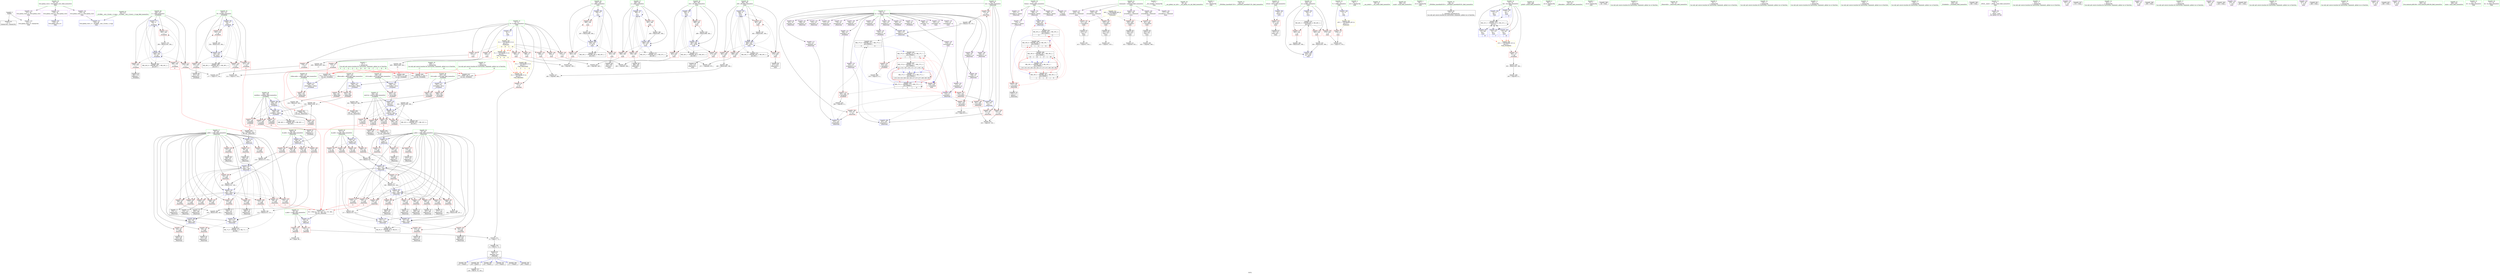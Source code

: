 digraph "SVFG" {
	label="SVFG";

	Node0x5623105dbcd0 [shape=record,color=grey,label="{NodeID: 0\nNullPtr}"];
	Node0x5623105dbcd0 -> Node0x5623105eb700[style=solid];
	Node0x5623105dbcd0 -> Node0x5623105f8290[style=solid];
	Node0x56231064e330 [shape=record,color=black,label="{NodeID: 609\n234 = PHI(264, 9, 438, 9, )\n2nd arg _Z5slideiiii }"];
	Node0x56231064e330 -> Node0x5623105f94a0[style=solid];
	Node0x5623105f9710 [shape=record,color=blue,label="{NodeID: 277\n246\<--9\ni\<--\n_Z5slideiiii\n}"];
	Node0x5623105f9710 -> Node0x5623105ee1a0[style=dashed];
	Node0x5623105f9710 -> Node0x5623105ee270[style=dashed];
	Node0x5623105f9710 -> Node0x5623105ee340[style=dashed];
	Node0x5623105f9710 -> Node0x5623105ee410[style=dashed];
	Node0x5623105f9710 -> Node0x5623105f9710[style=dashed];
	Node0x5623105f9710 -> Node0x5623105f97e0[style=dashed];
	Node0x5623105f9710 -> Node0x562310622940[style=dashed];
	Node0x5623105ed3d0 [shape=record,color=red,label="{NodeID: 194\n174\<--93\n\<--val\n_Z4moveiiii\n}"];
	Node0x5623105ed3d0 -> Node0x5623105f4820[style=solid];
	Node0x5623105ea650 [shape=record,color=purple,label="{NodeID: 111\n222\<--19\narrayidx46\<--m\n_Z4moveiiii\n}"];
	Node0x5623105e8ce0 [shape=record,color=green,label="{NodeID: 28\n21\<--23\nfreeze\<--freeze_field_insensitive\nGlob }"];
	Node0x5623105e8ce0 -> Node0x5623105ef6a0[style=solid];
	Node0x5623105e8ce0 -> Node0x5623105ef770[style=solid];
	Node0x5623105e8ce0 -> Node0x5623105ef840[style=solid];
	Node0x5623105e8ce0 -> Node0x5623105ef910[style=solid];
	Node0x5623105e8ce0 -> Node0x5623105ef9e0[style=solid];
	Node0x562310615840 [shape=record,color=black,label="{NodeID: 471\nMR_50V_2 = PHI(MR_50V_4, MR_50V_1, )\npts\{359 \}\n}"];
	Node0x562310615840 -> Node0x5623105f9e60[style=dashed];
	Node0x5623105f37a0 [shape=record,color=grey,label="{NodeID: 388\n329 = Binary(9, 328, )\n|{<s0>11}}"];
	Node0x5623105f37a0:s0 -> Node0x56231064db10[style=solid,color=red];
	Node0x5623105eea90 [shape=record,color=red,label="{NodeID: 222\n333\<--250\n\<--i8\n_Z5slideiiii\n}"];
	Node0x5623105eea90 -> Node0x5623105f3620[style=solid];
	Node0x5623105f05d0 [shape=record,color=purple,label="{NodeID: 139\n428\<--356\narrayidx21\<--command\nmain\n}"];
	Node0x5623105f05d0 -> Node0x5623105f7b50[style=solid];
	Node0x5623105eb0c0 [shape=record,color=green,label="{NodeID: 56\n358\<--359\ni\<--i_field_insensitive\nmain\n}"];
	Node0x5623105eb0c0 -> Node0x5623105ef040[style=solid];
	Node0x5623105eb0c0 -> Node0x5623105ef110[style=solid];
	Node0x5623105eb0c0 -> Node0x5623105f7100[style=solid];
	Node0x5623105eb0c0 -> Node0x5623105f9e60[style=solid];
	Node0x5623105eb0c0 -> Node0x5623105fa0d0[style=solid];
	Node0x562310605300 [shape=record,color=grey,label="{NodeID: 416\n163 = cmp(161, 162, )\n}"];
	Node0x5623105f8090 [shape=record,color=blue,label="{NodeID: 250\n519\<--35\nllvm.global_ctors_0\<--\nGlob }"];
	Node0x5623105f1c90 [shape=record,color=red,label="{NodeID: 167\n202\<--85\n\<--i.addr\n_Z4moveiiii\n}"];
	Node0x5623105f1c90 -> Node0x5623105ec600[style=solid];
	Node0x5623105ec870 [shape=record,color=black,label="{NodeID: 84\n224\<--223\nidxprom47\<--\n_Z4moveiiii\n}"];
	Node0x5623105b74d0 [shape=record,color=green,label="{NodeID: 1\n7\<--1\n__dso_handle\<--dummyObj\nGlob }"];
	Node0x56231064e530 [shape=record,color=black,label="{NodeID: 610\n235 = PHI(9, 264, 9, 438, )\n3rd arg _Z5slideiiii }"];
	Node0x56231064e530 -> Node0x5623105f9570[style=solid];
	Node0x5623105f97e0 [shape=record,color=blue,label="{NodeID: 278\n246\<--296\ni\<--inc\n_Z5slideiiii\n}"];
	Node0x5623105f97e0 -> Node0x5623105ee1a0[style=dashed];
	Node0x5623105f97e0 -> Node0x5623105ee270[style=dashed];
	Node0x5623105f97e0 -> Node0x5623105ee340[style=dashed];
	Node0x5623105f97e0 -> Node0x5623105ee410[style=dashed];
	Node0x5623105f97e0 -> Node0x5623105f9710[style=dashed];
	Node0x5623105f97e0 -> Node0x5623105f97e0[style=dashed];
	Node0x5623105f97e0 -> Node0x562310622940[style=dashed];
	Node0x5623105ed4a0 [shape=record,color=red,label="{NodeID: 195\n201\<--93\n\<--val\n_Z4moveiiii\n}"];
	Node0x5623105ed4a0 -> Node0x5623105f8fc0[style=solid];
	Node0x5623105ea720 [shape=record,color=purple,label="{NodeID: 112\n225\<--19\narrayidx48\<--m\n_Z4moveiiii\n}"];
	Node0x5623105ea720 -> Node0x5623105f9230[style=solid];
	Node0x5623105e8d70 [shape=record,color=green,label="{NodeID: 29\n34\<--38\nllvm.global_ctors\<--llvm.global_ctors_field_insensitive\nGlob }"];
	Node0x5623105e8d70 -> Node0x5623105f0060[style=solid];
	Node0x5623105e8d70 -> Node0x5623105f0160[style=solid];
	Node0x5623105e8d70 -> Node0x5623105f0260[style=solid];
	Node0x562310615d40 [shape=record,color=black,label="{NodeID: 472\nMR_52V_2 = PHI(MR_52V_3, MR_52V_1, )\npts\{361 \}\n}"];
	Node0x562310615d40 -> Node0x5623105f9f30[style=dashed];
	Node0x562310615d40 -> Node0x562310615d40[style=dashed];
	Node0x5623105f3920 [shape=record,color=grey,label="{NodeID: 389\n199 = Binary(198, 197, )\n}"];
	Node0x5623105f3920 -> Node0x5623105f8ef0[style=solid];
	Node0x5623105eeb60 [shape=record,color=red,label="{NodeID: 223\n285\<--284\n\<--arrayidx2\n_Z5slideiiii\n}"];
	Node0x5623105eeb60 -> Node0x562310605900[style=solid];
	Node0x5623105f06a0 [shape=record,color=purple,label="{NodeID: 140\n440\<--356\narrayidx26\<--command\nmain\n}"];
	Node0x5623105f06a0 -> Node0x5623105f7c20[style=solid];
	Node0x5623105eb190 [shape=record,color=green,label="{NodeID: 57\n360\<--361\nj\<--j_field_insensitive\nmain\n}"];
	Node0x5623105eb190 -> Node0x5623105f7190[style=solid];
	Node0x5623105eb190 -> Node0x5623105f7260[style=solid];
	Node0x5623105eb190 -> Node0x5623105f7330[style=solid];
	Node0x5623105eb190 -> Node0x5623105f9f30[style=solid];
	Node0x5623105eb190 -> Node0x5623105fa000[style=solid];
	Node0x562310605480 [shape=record,color=grey,label="{NodeID: 417\n485 = cmp(483, 484, )\n}"];
	Node0x5623105f8190 [shape=record,color=blue,label="{NodeID: 251\n520\<--36\nllvm.global_ctors_1\<--_GLOBAL__sub_I_Gyosh_1_0.cpp\nGlob }"];
	Node0x5623105f1d60 [shape=record,color=red,label="{NodeID: 168\n212\<--85\n\<--i.addr\n_Z4moveiiii\n}"];
	Node0x5623105f1d60 -> Node0x5623105ffe70[style=solid];
	Node0x5623105ec940 [shape=record,color=black,label="{NodeID: 85\n280\<--279\nidxprom\<--\n_Z5slideiiii\n}"];
	Node0x5623105d0b80 [shape=record,color=green,label="{NodeID: 2\n9\<--1\n\<--dummyObj\nCan only get source location for instruction, argument, global var or function.|{<s0>9|<s1>11|<s2>15|<s3>15|<s4>15|<s5>16|<s6>16|<s7>16|<s8>17|<s9>17|<s10>18|<s11>18}}"];
	Node0x5623105d0b80:s0 -> Node0x56231064db10[style=solid,color=red];
	Node0x5623105d0b80:s1 -> Node0x56231064dc90[style=solid,color=red];
	Node0x5623105d0b80:s2 -> Node0x56231064de10[style=solid,color=red];
	Node0x5623105d0b80:s3 -> Node0x56231064e130[style=solid,color=red];
	Node0x5623105d0b80:s4 -> Node0x56231064e530[style=solid,color=red];
	Node0x5623105d0b80:s5 -> Node0x56231064de10[style=solid,color=red];
	Node0x5623105d0b80:s6 -> Node0x56231064e130[style=solid,color=red];
	Node0x5623105d0b80:s7 -> Node0x56231064e330[style=solid,color=red];
	Node0x5623105d0b80:s8 -> Node0x56231064e130[style=solid,color=red];
	Node0x5623105d0b80:s9 -> Node0x56231064e530[style=solid,color=red];
	Node0x5623105d0b80:s10 -> Node0x56231064de10[style=solid,color=red];
	Node0x5623105d0b80:s11 -> Node0x56231064e330[style=solid,color=red];
	Node0x56231064e730 [shape=record,color=black,label="{NodeID: 611\n64 = PHI(132, 135, 149, 152, 270, 308, )\n0th arg _Z6insidei }"];
	Node0x56231064e730 -> Node0x5623105f8390[style=solid];
	Node0x56231061ca40 [shape=record,color=black,label="{NodeID: 445\nMR_17V_8 = PHI(MR_17V_10, MR_17V_7, )\npts\{200000 \}\n|{|<s3>11|<s4>11}}"];
	Node0x56231061ca40 -> Node0x5623105eec30[style=dashed];
	Node0x56231061ca40 -> Node0x56231061ca40[style=dashed];
	Node0x56231061ca40 -> Node0x562310623840[style=dashed];
	Node0x56231061ca40:s3 -> Node0x5623105ed640[style=dashed,color=red];
	Node0x56231061ca40:s4 -> Node0x5623105f8870[style=dashed,color=red];
	Node0x5623105f98b0 [shape=record,color=blue,label="{NodeID: 279\n244\<--301\nnowCol\<--add\n_Z5slideiiii\n}"];
	Node0x5623105f98b0 -> Node0x5623105ede60[style=dashed];
	Node0x5623105f98b0 -> Node0x5623105edf30[style=dashed];
	Node0x5623105f98b0 -> Node0x5623105ee000[style=dashed];
	Node0x5623105f98b0 -> Node0x5623105ee0d0[style=dashed];
	Node0x5623105f98b0 -> Node0x5623105f98b0[style=dashed];
	Node0x5623105f98b0 -> Node0x562310622440[style=dashed];
	Node0x5623105ed570 [shape=record,color=red,label="{NodeID: 196\n219\<--93\n\<--val\n_Z4moveiiii\n}"];
	Node0x5623105ed570 -> Node0x5623105f9230[style=solid];
	Node0x5623105ea7f0 [shape=record,color=purple,label="{NodeID: 113\n281\<--19\narrayidx\<--m\n_Z5slideiiii\n}"];
	Node0x5623105e8e00 [shape=record,color=green,label="{NodeID: 30\n39\<--40\n__cxx_global_var_init\<--__cxx_global_var_init_field_insensitive\n}"];
	Node0x562310615e30 [shape=record,color=black,label="{NodeID: 473\nMR_54V_2 = PHI(MR_54V_4, MR_54V_1, )\npts\{363 \}\n}"];
	Node0x562310615e30 -> Node0x5623105fa4e0[style=dashed];
	Node0x5623105f3aa0 [shape=record,color=grey,label="{NodeID: 390\n195 = Binary(194, 193, )\n}"];
	Node0x5623105f3aa0 -> Node0x5623105f8e20[style=solid];
	Node0x5623105eec30 [shape=record,color=red,label="{NodeID: 224\n323\<--322\n\<--arrayidx15\n_Z5slideiiii\n}"];
	Node0x5623105eec30 -> Node0x562310604400[style=solid];
	Node0x5623105f0770 [shape=record,color=red,label="{NodeID: 141\n72\<--8\n\<--N\n_Z6insidei\n}"];
	Node0x5623105f0770 -> Node0x562310604d00[style=solid];
	Node0x5623105eb260 [shape=record,color=green,label="{NodeID: 58\n362\<--363\ni35\<--i35_field_insensitive\nmain\n}"];
	Node0x5623105eb260 -> Node0x5623105f7400[style=solid];
	Node0x5623105eb260 -> Node0x5623105f74d0[style=solid];
	Node0x5623105eb260 -> Node0x5623105f75a0[style=solid];
	Node0x5623105eb260 -> Node0x5623105fa4e0[style=solid];
	Node0x5623105eb260 -> Node0x5623105fa750[style=solid];
	Node0x56231062a240 [shape=record,color=yellow,style=double,label="{NodeID: 501\n2V_1 = ENCHI(MR_2V_0)\npts\{10 \}\nFun[_Z6insidei]}"];
	Node0x56231062a240 -> Node0x5623105f0770[style=dashed];
	Node0x562310605600 [shape=record,color=grey,label="{NodeID: 418\n69 = cmp(9, 68, )\n}"];
	Node0x5623105f8290 [shape=record,color=blue, style = dotted,label="{NodeID: 252\n521\<--3\nllvm.global_ctors_2\<--dummyVal\nGlob }"];
	Node0x5623105f1e30 [shape=record,color=red,label="{NodeID: 169\n220\<--85\n\<--i.addr\n_Z4moveiiii\n}"];
	Node0x5623105f1e30 -> Node0x5623105ec7a0[style=solid];
	Node0x5623105eca10 [shape=record,color=black,label="{NodeID: 86\n283\<--282\nidxprom1\<--\n_Z5slideiiii\n}"];
	Node0x5623105b6550 [shape=record,color=green,label="{NodeID: 3\n24\<--1\n.str\<--dummyObj\nGlob }"];
	Node0x56231061cf40 [shape=record,color=black,label="{NodeID: 446\nMR_19V_8 = PHI(MR_19V_10, MR_19V_7, )\npts\{230000 \}\n|{|<s2>11|<s3>11|<s4>11}}"];
	Node0x56231061cf40 -> Node0x56231061cf40[style=dashed];
	Node0x56231061cf40 -> Node0x562310623d40[style=dashed];
	Node0x56231061cf40:s2 -> Node0x5623105ed8b0[style=dashed,color=red];
	Node0x56231061cf40:s3 -> Node0x5623105f8d50[style=dashed,color=red];
	Node0x56231061cf40:s4 -> Node0x56231061f740[style=dashed,color=red];
	Node0x5623105f9980 [shape=record,color=blue,label="{NodeID: 280\n248\<--305\nnowRow\<--\n_Z5slideiiii\n}"];
	Node0x5623105f9980 -> Node0x5623105ee4e0[style=dashed];
	Node0x5623105f9980 -> Node0x5623105ee5b0[style=dashed];
	Node0x5623105f9980 -> Node0x5623105ee680[style=dashed];
	Node0x5623105f9980 -> Node0x5623105ee750[style=dashed];
	Node0x5623105f9980 -> Node0x5623105f9bf0[style=dashed];
	Node0x5623105f9980 -> Node0x562310622e40[style=dashed];
	Node0x5623105ed640 [shape=record,color=red,label="{NodeID: 197\n105\<--104\n\<--arrayidx2\n_Z4moveiiii\n}"];
	Node0x5623105ed640 -> Node0x5623105f87a0[style=solid];
	Node0x5623105ea8c0 [shape=record,color=purple,label="{NodeID: 114\n284\<--19\narrayidx2\<--m\n_Z5slideiiii\n}"];
	Node0x5623105ea8c0 -> Node0x5623105eeb60[style=solid];
	Node0x5623105e8e90 [shape=record,color=green,label="{NodeID: 31\n43\<--44\n_ZNSt8ios_base4InitC1Ev\<--_ZNSt8ios_base4InitC1Ev_field_insensitive\n}"];
	Node0x562310615f20 [shape=record,color=black,label="{NodeID: 474\nMR_56V_2 = PHI(MR_56V_3, MR_56V_1, )\npts\{365 \}\n}"];
	Node0x562310615f20 -> Node0x5623105fa5b0[style=dashed];
	Node0x562310615f20 -> Node0x562310615f20[style=dashed];
	Node0x5623105f3c20 [shape=record,color=grey,label="{NodeID: 391\n339 = Binary(338, 337, )\n}"];
	Node0x5623105f3c20 -> Node0x5623105f9bf0[style=solid];
	Node0x5623105eed00 [shape=record,color=red,label="{NodeID: 225\n507\<--352\n\<--retval\nmain\n}"];
	Node0x5623105eed00 -> Node0x5623105e9af0[style=solid];
	Node0x5623105f0840 [shape=record,color=red,label="{NodeID: 142\n276\<--8\n\<--N\n_Z5slideiiii\n}"];
	Node0x5623105f0840 -> Node0x562310604a00[style=solid];
	Node0x5623105eb330 [shape=record,color=green,label="{NodeID: 59\n364\<--365\nj39\<--j39_field_insensitive\nmain\n}"];
	Node0x5623105eb330 -> Node0x5623105f7670[style=solid];
	Node0x5623105eb330 -> Node0x5623105f7740[style=solid];
	Node0x5623105eb330 -> Node0x5623105f7810[style=solid];
	Node0x5623105eb330 -> Node0x5623105f78e0[style=solid];
	Node0x5623105eb330 -> Node0x5623105fa5b0[style=solid];
	Node0x5623105eb330 -> Node0x5623105fa680[style=solid];
	Node0x562310605780 [shape=record,color=grey,label="{NodeID: 419\n375 = cmp(373, 374, )\n}"];
	Node0x5623105f8390 [shape=record,color=blue,label="{NodeID: 253\n65\<--64\na.addr\<--a\n_Z6insidei\n}"];
	Node0x5623105f8390 -> Node0x5623105f1130[style=dashed];
	Node0x5623105f8390 -> Node0x5623105f1200[style=dashed];
	Node0x5623105f1f00 [shape=record,color=red,label="{NodeID: 170\n102\<--87\n\<--j.addr\n_Z4moveiiii\n}"];
	Node0x5623105f1f00 -> Node0x5623105ebaa0[style=solid];
	Node0x5623105ecae0 [shape=record,color=black,label="{NodeID: 87\n318\<--317\nidxprom12\<--\n_Z5slideiiii\n}"];
	Node0x5623105c83d0 [shape=record,color=green,label="{NodeID: 4\n26\<--1\n.str.1\<--dummyObj\nGlob }"];
	Node0x5623105f9a50 [shape=record,color=blue,label="{NodeID: 281\n250\<--9\ni8\<--\n_Z5slideiiii\n}"];
	Node0x5623105f9a50 -> Node0x5623105ee820[style=dashed];
	Node0x5623105f9a50 -> Node0x5623105ee8f0[style=dashed];
	Node0x5623105f9a50 -> Node0x5623105ee9c0[style=dashed];
	Node0x5623105f9a50 -> Node0x5623105eea90[style=dashed];
	Node0x5623105f9a50 -> Node0x5623105f9a50[style=dashed];
	Node0x5623105f9a50 -> Node0x5623105f9b20[style=dashed];
	Node0x5623105f9a50 -> Node0x562310623340[style=dashed];
	Node0x5623105ed710 [shape=record,color=red,label="{NodeID: 198\n129\<--128\n\<--arrayidx11\n_Z4moveiiii\n}"];
	Node0x5623105ed710 -> Node0x562310605000[style=solid];
	Node0x5623105ea990 [shape=record,color=purple,label="{NodeID: 115\n319\<--19\narrayidx13\<--m\n_Z5slideiiii\n}"];
	Node0x5623105e8f20 [shape=record,color=green,label="{NodeID: 32\n49\<--50\n__cxa_atexit\<--__cxa_atexit_field_insensitive\n}"];
	Node0x562310626880 [shape=record,color=black,label="{NodeID: 475\nMR_17V_2 = PHI(MR_17V_4, MR_17V_1, )\npts\{200000 \}\n|{|<s2>15|<s3>15|<s4>15|<s5>16|<s6>16|<s7>16|<s8>17|<s9>17|<s10>17|<s11>18|<s12>18|<s13>18}}"];
	Node0x562310626880 -> Node0x5623105f7cf0[style=dashed];
	Node0x562310626880 -> Node0x562310626880[style=dashed];
	Node0x562310626880:s2 -> Node0x56231061ca40[style=dashed,color=red];
	Node0x562310626880:s3 -> Node0x562310620140[style=dashed,color=red];
	Node0x562310626880:s4 -> Node0x562310623840[style=dashed,color=red];
	Node0x562310626880:s5 -> Node0x56231061ca40[style=dashed,color=red];
	Node0x562310626880:s6 -> Node0x562310620140[style=dashed,color=red];
	Node0x562310626880:s7 -> Node0x562310623840[style=dashed,color=red];
	Node0x562310626880:s8 -> Node0x56231061ca40[style=dashed,color=red];
	Node0x562310626880:s9 -> Node0x562310620140[style=dashed,color=red];
	Node0x562310626880:s10 -> Node0x562310623840[style=dashed,color=red];
	Node0x562310626880:s11 -> Node0x56231061ca40[style=dashed,color=red];
	Node0x562310626880:s12 -> Node0x562310620140[style=dashed,color=red];
	Node0x562310626880:s13 -> Node0x562310623840[style=dashed,color=red];
	Node0x5623105f3da0 [shape=record,color=grey,label="{NodeID: 392\n499 = Binary(498, 264, )\n}"];
	Node0x5623105f3da0 -> Node0x5623105fa750[style=solid];
	Node0x5623105eedd0 [shape=record,color=red,label="{NodeID: 226\n373\<--354\n\<--jt\nmain\n}"];
	Node0x5623105eedd0 -> Node0x562310605780[style=solid];
	Node0x5623105f0910 [shape=record,color=red,label="{NodeID: 143\n314\<--8\n\<--N\n_Z5slideiiii\n}"];
	Node0x5623105f0910 -> Node0x5623105f4fa0[style=solid];
	Node0x5623105eb400 [shape=record,color=green,label="{NodeID: 60\n369\<--370\nscanf\<--scanf_field_insensitive\n}"];
	Node0x56231062a430 [shape=record,color=yellow,style=double,label="{NodeID: 503\n2V_1 = ENCHI(MR_2V_0)\npts\{10 \}\nFun[main]|{|<s7>15|<s8>16|<s9>17|<s10>18}}"];
	Node0x56231062a430 -> Node0x5623105f09e0[style=dashed];
	Node0x56231062a430 -> Node0x5623105f0ab0[style=dashed];
	Node0x56231062a430 -> Node0x5623105f0b80[style=dashed];
	Node0x56231062a430 -> Node0x5623105f0c50[style=dashed];
	Node0x56231062a430 -> Node0x5623105f0d20[style=dashed];
	Node0x56231062a430 -> Node0x5623105f0df0[style=dashed];
	Node0x56231062a430 -> Node0x5623105f0ec0[style=dashed];
	Node0x56231062a430:s7 -> Node0x562310629790[style=dashed,color=red];
	Node0x56231062a430:s8 -> Node0x562310629790[style=dashed,color=red];
	Node0x56231062a430:s9 -> Node0x562310629790[style=dashed,color=red];
	Node0x56231062a430:s10 -> Node0x562310629790[style=dashed,color=red];
	Node0x562310605900 [shape=record,color=grey,label="{NodeID: 420\n286 = cmp(285, 9, )\n}"];
	Node0x5623105f8460 [shape=record,color=blue,label="{NodeID: 254\n85\<--81\ni.addr\<--i\n_Z4moveiiii\n}"];
	Node0x5623105f8460 -> Node0x5623105f12d0[style=dashed];
	Node0x5623105f8460 -> Node0x5623105f13a0[style=dashed];
	Node0x5623105f8460 -> Node0x5623105f1470[style=dashed];
	Node0x5623105f8460 -> Node0x5623105f8940[style=dashed];
	Node0x5623105f1fd0 [shape=record,color=red,label="{NodeID: 171\n110\<--87\n\<--j.addr\n_Z4moveiiii\n}"];
	Node0x5623105f1fd0 -> Node0x5623105ebc40[style=solid];
	Node0x5623105ecbb0 [shape=record,color=black,label="{NodeID: 88\n321\<--320\nidxprom14\<--\n_Z5slideiiii\n}"];
	Node0x5623105c84f0 [shape=record,color=green,label="{NodeID: 5\n28\<--1\n.str.2\<--dummyObj\nGlob }"];
	Node0x5623105f9b20 [shape=record,color=blue,label="{NodeID: 282\n250\<--334\ni8\<--inc21\n_Z5slideiiii\n}"];
	Node0x5623105f9b20 -> Node0x5623105ee820[style=dashed];
	Node0x5623105f9b20 -> Node0x5623105ee8f0[style=dashed];
	Node0x5623105f9b20 -> Node0x5623105ee9c0[style=dashed];
	Node0x5623105f9b20 -> Node0x5623105eea90[style=dashed];
	Node0x5623105f9b20 -> Node0x5623105f9a50[style=dashed];
	Node0x5623105f9b20 -> Node0x5623105f9b20[style=dashed];
	Node0x5623105f9b20 -> Node0x562310623340[style=dashed];
	Node0x5623105ed7e0 [shape=record,color=red,label="{NodeID: 199\n161\<--160\n\<--arrayidx21\n_Z4moveiiii\n}"];
	Node0x5623105ed7e0 -> Node0x562310605300[style=solid];
	Node0x5623105ef290 [shape=record,color=purple,label="{NodeID: 116\n322\<--19\narrayidx15\<--m\n_Z5slideiiii\n}"];
	Node0x5623105ef290 -> Node0x5623105eec30[style=solid];
	Node0x5623105e8fb0 [shape=record,color=green,label="{NodeID: 33\n48\<--54\n_ZNSt8ios_base4InitD1Ev\<--_ZNSt8ios_base4InitD1Ev_field_insensitive\n}"];
	Node0x5623105e8fb0 -> Node0x5623105eb800[style=solid];
	Node0x562310626d50 [shape=record,color=black,label="{NodeID: 476\nMR_19V_2 = PHI(MR_19V_4, MR_19V_1, )\npts\{230000 \}\n|{|<s1>15|<s2>15|<s3>15|<s4>16|<s5>16|<s6>16|<s7>17|<s8>17|<s9>17|<s10>18|<s11>18|<s12>18}}"];
	Node0x562310626d50 -> Node0x562310626d50[style=dashed];
	Node0x562310626d50:s1 -> Node0x56231061cf40[style=dashed,color=red];
	Node0x562310626d50:s2 -> Node0x562310620640[style=dashed,color=red];
	Node0x562310626d50:s3 -> Node0x562310623d40[style=dashed,color=red];
	Node0x562310626d50:s4 -> Node0x56231061cf40[style=dashed,color=red];
	Node0x562310626d50:s5 -> Node0x562310620640[style=dashed,color=red];
	Node0x562310626d50:s6 -> Node0x562310623d40[style=dashed,color=red];
	Node0x562310626d50:s7 -> Node0x56231061cf40[style=dashed,color=red];
	Node0x562310626d50:s8 -> Node0x562310620640[style=dashed,color=red];
	Node0x562310626d50:s9 -> Node0x562310623d40[style=dashed,color=red];
	Node0x562310626d50:s10 -> Node0x56231061cf40[style=dashed,color=red];
	Node0x562310626d50:s11 -> Node0x562310620640[style=dashed,color=red];
	Node0x562310626d50:s12 -> Node0x562310623d40[style=dashed,color=red];
	Node0x5623105f3f20 [shape=record,color=grey,label="{NodeID: 393\n263 = Binary(262, 264, )\n}"];
	Node0x5623105f3f20 -> Node0x562310604880[style=solid];
	Node0x5623105eeea0 [shape=record,color=red,label="{NodeID: 227\n455\<--354\n\<--jt\nmain\n}"];
	Node0x5623105eeea0 -> Node0x5623105f43a0[style=solid];
	Node0x5623105f09e0 [shape=record,color=red,label="{NodeID: 144\n383\<--8\n\<--N\nmain\n}"];
	Node0x5623105f09e0 -> Node0x5623105f4e20[style=solid];
	Node0x5623105eb500 [shape=record,color=green,label="{NodeID: 61\n459\<--460\nprintf\<--printf_field_insensitive\n}"];
	Node0x56231062a540 [shape=record,color=yellow,style=double,label="{NodeID: 504\n43V_1 = ENCHI(MR_43V_0)\npts\{12 \}\nFun[main]}"];
	Node0x56231062a540 -> Node0x5623105f0f90[style=dashed];
	Node0x5623105f8530 [shape=record,color=blue,label="{NodeID: 255\n87\<--82\nj.addr\<--j\n_Z4moveiiii\n}"];
	Node0x5623105f8530 -> Node0x5623105f1f00[style=dashed];
	Node0x5623105f8530 -> Node0x5623105f1fd0[style=dashed];
	Node0x5623105f8530 -> Node0x5623105f20a0[style=dashed];
	Node0x5623105f8530 -> Node0x5623105f8a10[style=dashed];
	Node0x5623105f20a0 [shape=record,color=red,label="{NodeID: 172\n119\<--87\n\<--j.addr\n_Z4moveiiii\n}"];
	Node0x5623105f20a0 -> Node0x5623105f4220[style=solid];
	Node0x5623105ecc80 [shape=record,color=black,label="{NodeID: 89\n393\<--392\nidxprom\<--\nmain\n}"];
	Node0x5623105c8250 [shape=record,color=green,label="{NodeID: 6\n30\<--1\n.str.3\<--dummyObj\nGlob }"];
	Node0x5623105f9bf0 [shape=record,color=blue,label="{NodeID: 283\n248\<--339\nnowRow\<--add23\n_Z5slideiiii\n}"];
	Node0x5623105f9bf0 -> Node0x5623105ee4e0[style=dashed];
	Node0x5623105f9bf0 -> Node0x5623105ee5b0[style=dashed];
	Node0x5623105f9bf0 -> Node0x5623105ee680[style=dashed];
	Node0x5623105f9bf0 -> Node0x5623105ee750[style=dashed];
	Node0x5623105f9bf0 -> Node0x5623105f9bf0[style=dashed];
	Node0x5623105f9bf0 -> Node0x562310622e40[style=dashed];
	Node0x5623105ed8b0 [shape=record,color=red,label="{NodeID: 200\n171\<--170\n\<--arrayidx27\n_Z4moveiiii\n}"];
	Node0x5623105ed8b0 -> Node0x5623105ec1f0[style=solid];
	Node0x5623105ef360 [shape=record,color=purple,label="{NodeID: 117\n394\<--19\narrayidx\<--m\nmain\n}"];
	Node0x5623105e9040 [shape=record,color=green,label="{NodeID: 34\n61\<--62\n_Z6insidei\<--_Z6insidei_field_insensitive\n}"];
	Node0x5623105f40a0 [shape=record,color=grey,label="{NodeID: 394\n116 = Binary(115, 114, )\n}"];
	Node0x5623105f40a0 -> Node0x5623105f8940[style=solid];
	Node0x5623105eef70 [shape=record,color=red,label="{NodeID: 228\n503\<--354\n\<--jt\nmain\n}"];
	Node0x5623105eef70 -> Node0x5623105f4b20[style=solid];
	Node0x5623105f0ab0 [shape=record,color=red,label="{NodeID: 145\n389\<--8\n\<--N\nmain\n}"];
	Node0x5623105f0ab0 -> Node0x5623105f4ca0[style=solid];
	Node0x5623105eb600 [shape=record,color=green,label="{NodeID: 62\n36\<--515\n_GLOBAL__sub_I_Gyosh_1_0.cpp\<--_GLOBAL__sub_I_Gyosh_1_0.cpp_field_insensitive\n}"];
	Node0x5623105eb600 -> Node0x5623105f8190[style=solid];
	Node0x5623105f8600 [shape=record,color=blue,label="{NodeID: 256\n89\<--83\ndi.addr\<--di\n_Z4moveiiii\n}"];
	Node0x5623105f8600 -> Node0x5623105f2b30[style=dashed];
	Node0x5623105f8600 -> Node0x5623105f2c00[style=dashed];
	Node0x5623105f8600 -> Node0x5623105f2cd0[style=dashed];
	Node0x5623105f8600 -> Node0x5623105f2da0[style=dashed];
	Node0x5623105f2170 [shape=record,color=red,label="{NodeID: 173\n126\<--87\n\<--j.addr\n_Z4moveiiii\n}"];
	Node0x5623105f2170 -> Node0x5623105ebde0[style=solid];
	Node0x5623105ecd50 [shape=record,color=black,label="{NodeID: 90\n396\<--395\nidxprom8\<--\nmain\n}"];
	Node0x5623105c82e0 [shape=record,color=green,label="{NodeID: 7\n32\<--1\n.str.4\<--dummyObj\nGlob }"];
	Node0x5623105f9cc0 [shape=record,color=blue,label="{NodeID: 284\n352\<--9\nretval\<--\nmain\n}"];
	Node0x5623105f9cc0 -> Node0x5623105eed00[style=dashed];
	Node0x5623105ed980 [shape=record,color=red,label="{NodeID: 201\n305\<--236\n\<--stRow.addr\n_Z5slideiiii\n}"];
	Node0x5623105ed980 -> Node0x5623105f9980[style=solid];
	Node0x5623105ef430 [shape=record,color=purple,label="{NodeID: 118\n397\<--19\narrayidx9\<--m\nmain\n}"];
	Node0x5623105e90d0 [shape=record,color=green,label="{NodeID: 35\n65\<--66\na.addr\<--a.addr_field_insensitive\n_Z6insidei\n}"];
	Node0x5623105e90d0 -> Node0x5623105f1130[style=solid];
	Node0x5623105e90d0 -> Node0x5623105f1200[style=solid];
	Node0x5623105e90d0 -> Node0x5623105f8390[style=solid];
	Node0x5623105f4220 [shape=record,color=grey,label="{NodeID: 395\n120 = Binary(119, 118, )\n}"];
	Node0x5623105f4220 -> Node0x5623105f8a10[style=solid];
	Node0x5623105ef040 [shape=record,color=red,label="{NodeID: 229\n382\<--358\n\<--i\nmain\n}"];
	Node0x5623105ef040 -> Node0x5623105f4e20[style=solid];
	Node0x5623105f0b80 [shape=record,color=red,label="{NodeID: 146\n435\<--8\n\<--N\nmain\n}"];
	Node0x5623105f0b80 -> Node0x5623105f3320[style=solid];
	Node0x5623105eb700 [shape=record,color=black,label="{NodeID: 63\n2\<--3\ndummyVal\<--dummyVal\n}"];
	Node0x56231064a920 [shape=record,color=black,label="{NodeID: 589\n46 = PHI()\n}"];
	Node0x5623105f86d0 [shape=record,color=blue,label="{NodeID: 257\n91\<--84\ndj.addr\<--dj\n_Z4moveiiii\n}"];
	Node0x5623105f86d0 -> Node0x5623105f2e70[style=dashed];
	Node0x5623105f86d0 -> Node0x5623105f2f40[style=dashed];
	Node0x5623105f86d0 -> Node0x5623105f3010[style=dashed];
	Node0x5623105f86d0 -> Node0x5623105ed230[style=dashed];
	Node0x5623105f2240 [shape=record,color=red,label="{NodeID: 174\n135\<--87\n\<--j.addr\n_Z4moveiiii\n|{<s0>4}}"];
	Node0x5623105f2240:s0 -> Node0x56231064e730[style=solid,color=red];
	Node0x5623105ece20 [shape=record,color=black,label="{NodeID: 91\n412\<--411\nconv\<--\nmain\n}"];
	Node0x5623105ece20 -> Node0x562310604280[style=solid];
	Node0x5623105c8640 [shape=record,color=green,label="{NodeID: 8\n35\<--1\n\<--dummyObj\nCan only get source location for instruction, argument, global var or function.}"];
	Node0x56231061e840 [shape=record,color=black,label="{NodeID: 451\nMR_7V_8 = PHI(MR_7V_9, MR_7V_7, )\npts\{86 \}\n}"];
	Node0x5623105f9d90 [shape=record,color=blue,label="{NodeID: 285\n354\<--9\njt\<--\nmain\n}"];
	Node0x5623105f9d90 -> Node0x562310624740[style=dashed];
	Node0x5623105eda50 [shape=record,color=red,label="{NodeID: 202\n267\<--238\n\<--stCol.addr\n_Z5slideiiii\n}"];
	Node0x5623105eda50 -> Node0x5623105f9640[style=solid];
	Node0x5623105ef500 [shape=record,color=purple,label="{NodeID: 119\n475\<--19\narrayidx44\<--m\nmain\n}"];
	Node0x5623105e9160 [shape=record,color=green,label="{NodeID: 36\n78\<--79\n_Z4moveiiii\<--_Z4moveiiii_field_insensitive\n}"];
	Node0x5623105f43a0 [shape=record,color=grey,label="{NodeID: 396\n456 = Binary(455, 264, )\n}"];
	Node0x5623105ef110 [shape=record,color=red,label="{NodeID: 230\n392\<--358\n\<--i\nmain\n}"];
	Node0x5623105ef110 -> Node0x5623105ecc80[style=solid];
	Node0x5623105f0c50 [shape=record,color=red,label="{NodeID: 147\n448\<--8\n\<--N\nmain\n}"];
	Node0x5623105f0c50 -> Node0x5623105f31a0[style=solid];
	Node0x5623105eb800 [shape=record,color=black,label="{NodeID: 64\n47\<--48\n\<--_ZNSt8ios_base4InitD1Ev\nCan only get source location for instruction, argument, global var or function.}"];
	Node0x56231064c890 [shape=record,color=black,label="{NodeID: 590\n150 = PHI(63, )\n}"];
	Node0x5623105f87a0 [shape=record,color=blue,label="{NodeID: 258\n93\<--105\nval\<--\n_Z4moveiiii\n}"];
	Node0x5623105f87a0 -> Node0x5623105ed300[style=dashed];
	Node0x5623105f87a0 -> Node0x5623105ed3d0[style=dashed];
	Node0x5623105f87a0 -> Node0x5623105ed4a0[style=dashed];
	Node0x5623105f87a0 -> Node0x5623105ed570[style=dashed];
	Node0x5623105f2310 [shape=record,color=red,label="{NodeID: 175\n145\<--87\n\<--j.addr\n_Z4moveiiii\n}"];
	Node0x5623105f2310 -> Node0x5623105ff870[style=solid];
	Node0x5623105ecef0 [shape=record,color=black,label="{NodeID: 92\n421\<--420\nconv17\<--\nmain\n}"];
	Node0x5623105ecef0 -> Node0x562310604580[style=solid];
	Node0x5623105c86d0 [shape=record,color=green,label="{NodeID: 9\n76\<--1\n\<--dummyObj\nCan only get source location for instruction, argument, global var or function.}"];
	Node0x56231061ed40 [shape=record,color=black,label="{NodeID: 452\nMR_9V_8 = PHI(MR_9V_9, MR_9V_7, )\npts\{88 \}\n}"];
	Node0x5623105f9e60 [shape=record,color=blue,label="{NodeID: 286\n358\<--9\ni\<--\nmain\n}"];
	Node0x5623105f9e60 -> Node0x5623105ef040[style=dashed];
	Node0x5623105f9e60 -> Node0x5623105ef110[style=dashed];
	Node0x5623105f9e60 -> Node0x5623105f7100[style=dashed];
	Node0x5623105f9e60 -> Node0x5623105fa0d0[style=dashed];
	Node0x5623105f9e60 -> Node0x562310615840[style=dashed];
	Node0x5623105edb20 [shape=record,color=red,label="{NodeID: 203\n328\<--240\n\<--dRow.addr\n_Z5slideiiii\n}"];
	Node0x5623105edb20 -> Node0x5623105f37a0[style=solid];
	Node0x5623105ef5d0 [shape=record,color=purple,label="{NodeID: 120\n478\<--19\narrayidx46\<--m\nmain\n}"];
	Node0x5623105ef5d0 -> Node0x5623105f7cf0[style=solid];
	Node0x5623105e91f0 [shape=record,color=green,label="{NodeID: 37\n85\<--86\ni.addr\<--i.addr_field_insensitive\n_Z4moveiiii\n}"];
	Node0x5623105e91f0 -> Node0x5623105f12d0[style=solid];
	Node0x5623105e91f0 -> Node0x5623105f13a0[style=solid];
	Node0x5623105e91f0 -> Node0x5623105f1470[style=solid];
	Node0x5623105e91f0 -> Node0x5623105f1540[style=solid];
	Node0x5623105e91f0 -> Node0x5623105f1610[style=solid];
	Node0x5623105e91f0 -> Node0x5623105f16e0[style=solid];
	Node0x5623105e91f0 -> Node0x5623105f17b0[style=solid];
	Node0x5623105e91f0 -> Node0x5623105f1880[style=solid];
	Node0x5623105e91f0 -> Node0x5623105f1950[style=solid];
	Node0x5623105e91f0 -> Node0x5623105f1a20[style=solid];
	Node0x5623105e91f0 -> Node0x5623105f1af0[style=solid];
	Node0x5623105e91f0 -> Node0x5623105f1bc0[style=solid];
	Node0x5623105e91f0 -> Node0x5623105f1c90[style=solid];
	Node0x5623105e91f0 -> Node0x5623105f1d60[style=solid];
	Node0x5623105e91f0 -> Node0x5623105f1e30[style=solid];
	Node0x5623105e91f0 -> Node0x5623105f8460[style=solid];
	Node0x5623105e91f0 -> Node0x5623105f8940[style=solid];
	Node0x5623105e91f0 -> Node0x5623105f8ae0[style=solid];
	Node0x5623105e91f0 -> Node0x5623105f8e20[style=solid];
	Node0x5623105e91f0 -> Node0x5623105f9090[style=solid];
	Node0x5623105f4520 [shape=record,color=grey,label="{NodeID: 397\n492 = Binary(491, 264, )\n}"];
	Node0x5623105f4520 -> Node0x5623105fa680[style=solid];
	Node0x5623105f7100 [shape=record,color=red,label="{NodeID: 231\n406\<--358\n\<--i\nmain\n}"];
	Node0x5623105f7100 -> Node0x562310600170[style=solid];
	Node0x5623105f0d20 [shape=record,color=red,label="{NodeID: 148\n464\<--8\n\<--N\nmain\n}"];
	Node0x5623105f0d20 -> Node0x562310605180[style=solid];
	Node0x5623105eb900 [shape=record,color=black,label="{NodeID: 65\n63\<--75\n_Z6insidei_ret\<--\n_Z6insidei\n|{<s0>3|<s1>4|<s2>5|<s3>6|<s4>8|<s5>10}}"];
	Node0x5623105eb900:s0 -> Node0x56231064caf0[style=solid,color=blue];
	Node0x5623105eb900:s1 -> Node0x56231064cc30[style=solid,color=blue];
	Node0x5623105eb900:s2 -> Node0x56231064c890[style=solid,color=blue];
	Node0x5623105eb900:s3 -> Node0x56231064c9f0[style=solid,color=blue];
	Node0x5623105eb900:s4 -> Node0x56231064ce00[style=solid,color=blue];
	Node0x5623105eb900:s5 -> Node0x56231064cf10[style=solid,color=blue];
	Node0x56231064c9f0 [shape=record,color=black,label="{NodeID: 591\n153 = PHI(63, )\n}"];
	Node0x5623105f8870 [shape=record,color=blue,label="{NodeID: 259\n112\<--9\narrayidx6\<--\n_Z4moveiiii\n}"];
	Node0x5623105f8870 -> Node0x5623105ed710[style=dashed];
	Node0x5623105f8870 -> Node0x5623105ed7e0[style=dashed];
	Node0x5623105f8870 -> Node0x5623105f8c80[style=dashed];
	Node0x5623105f8870 -> Node0x5623105f8fc0[style=dashed];
	Node0x5623105f8870 -> Node0x5623105f9230[style=dashed];
	Node0x5623105f23e0 [shape=record,color=red,label="{NodeID: 176\n152\<--87\n\<--j.addr\n_Z4moveiiii\n|{<s0>6}}"];
	Node0x5623105f23e0:s0 -> Node0x56231064e730[style=solid,color=red];
	Node0x5623105ecfc0 [shape=record,color=black,label="{NodeID: 93\n430\<--429\nconv22\<--\nmain\n}"];
	Node0x5623105ecfc0 -> Node0x562310604b80[style=solid];
	Node0x5623105c93a0 [shape=record,color=green,label="{NodeID: 10\n176\<--1\n\<--dummyObj\nCan only get source location for instruction, argument, global var or function.}"];
	Node0x56231061f240 [shape=record,color=black,label="{NodeID: 453\nMR_17V_6 = PHI(MR_17V_7, MR_17V_5, )\npts\{200000 \}\n|{<s0>9|<s1>11}}"];
	Node0x56231061f240:s0 -> Node0x562310620140[style=dashed,color=blue];
	Node0x56231061f240:s1 -> Node0x56231061ca40[style=dashed,color=blue];
	Node0x5623105f9f30 [shape=record,color=blue,label="{NodeID: 287\n360\<--9\nj\<--\nmain\n}"];
	Node0x5623105f9f30 -> Node0x5623105f7190[style=dashed];
	Node0x5623105f9f30 -> Node0x5623105f7260[style=dashed];
	Node0x5623105f9f30 -> Node0x5623105f7330[style=dashed];
	Node0x5623105f9f30 -> Node0x5623105f9f30[style=dashed];
	Node0x5623105f9f30 -> Node0x5623105fa000[style=dashed];
	Node0x5623105f9f30 -> Node0x562310615d40[style=dashed];
	Node0x5623105edbf0 [shape=record,color=red,label="{NodeID: 204\n337\<--240\n\<--dRow.addr\n_Z5slideiiii\n}"];
	Node0x5623105edbf0 -> Node0x5623105f3c20[style=solid];
	Node0x5623105ef6a0 [shape=record,color=purple,label="{NodeID: 121\n167\<--21\narrayidx25\<--freeze\n_Z4moveiiii\n}"];
	Node0x5623105e9280 [shape=record,color=green,label="{NodeID: 38\n87\<--88\nj.addr\<--j.addr_field_insensitive\n_Z4moveiiii\n}"];
	Node0x5623105e9280 -> Node0x5623105f1f00[style=solid];
	Node0x5623105e9280 -> Node0x5623105f1fd0[style=solid];
	Node0x5623105e9280 -> Node0x5623105f20a0[style=solid];
	Node0x5623105e9280 -> Node0x5623105f2170[style=solid];
	Node0x5623105e9280 -> Node0x5623105f2240[style=solid];
	Node0x5623105e9280 -> Node0x5623105f2310[style=solid];
	Node0x5623105e9280 -> Node0x5623105f23e0[style=solid];
	Node0x5623105e9280 -> Node0x5623105f24b0[style=solid];
	Node0x5623105e9280 -> Node0x5623105f2580[style=solid];
	Node0x5623105e9280 -> Node0x5623105f2650[style=solid];
	Node0x5623105e9280 -> Node0x5623105f2720[style=solid];
	Node0x5623105e9280 -> Node0x5623105f27f0[style=solid];
	Node0x5623105e9280 -> Node0x5623105f28c0[style=solid];
	Node0x5623105e9280 -> Node0x5623105f2990[style=solid];
	Node0x5623105e9280 -> Node0x5623105f2a60[style=solid];
	Node0x5623105e9280 -> Node0x5623105f8530[style=solid];
	Node0x5623105e9280 -> Node0x5623105f8a10[style=solid];
	Node0x5623105e9280 -> Node0x5623105f8bb0[style=solid];
	Node0x5623105e9280 -> Node0x5623105f8ef0[style=solid];
	Node0x5623105e9280 -> Node0x5623105f9160[style=solid];
	Node0x562310628650 [shape=record,color=yellow,style=double,label="{NodeID: 481\n2V_1 = ENCHI(MR_2V_0)\npts\{10 \}\nFun[_Z4moveiiii]|{<s0>3|<s1>4|<s2>5|<s3>6}}"];
	Node0x562310628650:s0 -> Node0x56231062a240[style=dashed,color=red];
	Node0x562310628650:s1 -> Node0x56231062a240[style=dashed,color=red];
	Node0x562310628650:s2 -> Node0x56231062a240[style=dashed,color=red];
	Node0x562310628650:s3 -> Node0x56231062a240[style=dashed,color=red];
	Node0x5623105f46a0 [shape=record,color=grey,label="{NodeID: 398\n483 = Binary(482, 264, )\n}"];
	Node0x5623105f46a0 -> Node0x562310605480[style=solid];
	Node0x5623105f7190 [shape=record,color=red,label="{NodeID: 232\n388\<--360\n\<--j\nmain\n}"];
	Node0x5623105f7190 -> Node0x5623105f4ca0[style=solid];
	Node0x5623105f0df0 [shape=record,color=red,label="{NodeID: 149\n470\<--8\n\<--N\nmain\n}"];
	Node0x5623105f0df0 -> Node0x562310604e80[style=solid];
	Node0x5623105eb9d0 [shape=record,color=black,label="{NodeID: 66\n100\<--99\nidxprom\<--\n_Z4moveiiii\n}"];
	Node0x56231064caf0 [shape=record,color=black,label="{NodeID: 592\n133 = PHI(63, )\n}"];
	Node0x5623105f8940 [shape=record,color=blue,label="{NodeID: 260\n85\<--116\ni.addr\<--add\n_Z4moveiiii\n}"];
	Node0x5623105f8940 -> Node0x5623105f1540[style=dashed];
	Node0x5623105f8940 -> Node0x5623105f1610[style=dashed];
	Node0x5623105f8940 -> Node0x5623105f16e0[style=dashed];
	Node0x5623105f8940 -> Node0x5623105f17b0[style=dashed];
	Node0x5623105f8940 -> Node0x5623105f1880[style=dashed];
	Node0x5623105f8940 -> Node0x5623105f1950[style=dashed];
	Node0x5623105f8940 -> Node0x5623105f1a20[style=dashed];
	Node0x5623105f8940 -> Node0x5623105f1af0[style=dashed];
	Node0x5623105f8940 -> Node0x5623105f1bc0[style=dashed];
	Node0x5623105f8940 -> Node0x5623105f1d60[style=dashed];
	Node0x5623105f8940 -> Node0x5623105f8ae0[style=dashed];
	Node0x5623105f8940 -> Node0x5623105f8e20[style=dashed];
	Node0x5623105f8940 -> Node0x5623105f9090[style=dashed];
	Node0x5623105f8940 -> Node0x56231061e840[style=dashed];
	Node0x5623105f24b0 [shape=record,color=red,label="{NodeID: 177\n158\<--87\n\<--j.addr\n_Z4moveiiii\n}"];
	Node0x5623105f24b0 -> Node0x5623105ebf80[style=solid];
	Node0x5623105ed090 [shape=record,color=black,label="{NodeID: 94\n442\<--441\nconv27\<--\nmain\n}"];
	Node0x5623105ed090 -> Node0x562310604700[style=solid];
	Node0x5623105c87c0 [shape=record,color=green,label="{NodeID: 11\n191\<--1\n\<--dummyObj\nCan only get source location for instruction, argument, global var or function.}"];
	Node0x56231061f740 [shape=record,color=black,label="{NodeID: 454\nMR_19V_4 = PHI(MR_19V_1, MR_19V_3, )\npts\{230000 \}\n|{<s0>9|<s1>11}}"];
	Node0x56231061f740:s0 -> Node0x562310620640[style=dashed,color=blue];
	Node0x56231061f740:s1 -> Node0x56231061cf40[style=dashed,color=blue];
	Node0x5623105fa000 [shape=record,color=blue,label="{NodeID: 288\n360\<--402\nj\<--inc\nmain\n}"];
	Node0x5623105fa000 -> Node0x5623105f7190[style=dashed];
	Node0x5623105fa000 -> Node0x5623105f7260[style=dashed];
	Node0x5623105fa000 -> Node0x5623105f7330[style=dashed];
	Node0x5623105fa000 -> Node0x5623105f9f30[style=dashed];
	Node0x5623105fa000 -> Node0x5623105fa000[style=dashed];
	Node0x5623105fa000 -> Node0x562310615d40[style=dashed];
	Node0x5623105edcc0 [shape=record,color=red,label="{NodeID: 205\n290\<--242\n\<--dCol.addr\n_Z5slideiiii\n}"];
	Node0x5623105edcc0 -> Node0x5623105ffcf0[style=solid];
	Node0x5623105ef770 [shape=record,color=purple,label="{NodeID: 122\n170\<--21\narrayidx27\<--freeze\n_Z4moveiiii\n}"];
	Node0x5623105ef770 -> Node0x5623105ed8b0[style=solid];
	Node0x5623105e9310 [shape=record,color=green,label="{NodeID: 39\n89\<--90\ndi.addr\<--di.addr_field_insensitive\n_Z4moveiiii\n}"];
	Node0x5623105e9310 -> Node0x5623105f2b30[style=solid];
	Node0x5623105e9310 -> Node0x5623105f2c00[style=solid];
	Node0x5623105e9310 -> Node0x5623105f2cd0[style=solid];
	Node0x5623105e9310 -> Node0x5623105f2da0[style=solid];
	Node0x5623105e9310 -> Node0x5623105f8600[style=solid];
	Node0x5623105f4820 [shape=record,color=grey,label="{NodeID: 399\n175 = Binary(176, 174, )\n}"];
	Node0x5623105f4820 -> Node0x5623105f8c80[style=solid];
	Node0x5623105f7260 [shape=record,color=red,label="{NodeID: 233\n395\<--360\n\<--j\nmain\n}"];
	Node0x5623105f7260 -> Node0x5623105ecd50[style=solid];
	Node0x5623105f0ec0 [shape=record,color=red,label="{NodeID: 150\n484\<--8\n\<--N\nmain\n}"];
	Node0x5623105f0ec0 -> Node0x562310605480[style=solid];
	Node0x5623105ebaa0 [shape=record,color=black,label="{NodeID: 67\n103\<--102\nidxprom1\<--\n_Z4moveiiii\n}"];
	Node0x56231064cc30 [shape=record,color=black,label="{NodeID: 593\n136 = PHI(63, )\n}"];
	Node0x56231064cc30 -> Node0x5623105fecf0[style=solid];
	Node0x5623105f8a10 [shape=record,color=blue,label="{NodeID: 261\n87\<--120\nj.addr\<--add7\n_Z4moveiiii\n}"];
	Node0x5623105f8a10 -> Node0x5623105f2170[style=dashed];
	Node0x5623105f8a10 -> Node0x5623105f2240[style=dashed];
	Node0x5623105f8a10 -> Node0x5623105f2310[style=dashed];
	Node0x5623105f8a10 -> Node0x5623105f23e0[style=dashed];
	Node0x5623105f8a10 -> Node0x5623105f24b0[style=dashed];
	Node0x5623105f8a10 -> Node0x5623105f2580[style=dashed];
	Node0x5623105f8a10 -> Node0x5623105f2650[style=dashed];
	Node0x5623105f8a10 -> Node0x5623105f2720[style=dashed];
	Node0x5623105f8a10 -> Node0x5623105f27f0[style=dashed];
	Node0x5623105f8a10 -> Node0x5623105f2990[style=dashed];
	Node0x5623105f8a10 -> Node0x5623105f8bb0[style=dashed];
	Node0x5623105f8a10 -> Node0x5623105f8ef0[style=dashed];
	Node0x5623105f8a10 -> Node0x5623105f9160[style=dashed];
	Node0x5623105f8a10 -> Node0x56231061ed40[style=dashed];
	Node0x5623105f2580 [shape=record,color=red,label="{NodeID: 178\n168\<--87\n\<--j.addr\n_Z4moveiiii\n}"];
	Node0x5623105f2580 -> Node0x5623105ec120[style=solid];
	Node0x5623105ed160 [shape=record,color=black,label="{NodeID: 95\n474\<--473\nidxprom43\<--\nmain\n}"];
	Node0x5623105db9e0 [shape=record,color=green,label="{NodeID: 12\n258\<--1\n\<--dummyObj\nCan only get source location for instruction, argument, global var or function.}"];
	Node0x5623105fa0d0 [shape=record,color=blue,label="{NodeID: 289\n358\<--407\ni\<--inc12\nmain\n}"];
	Node0x5623105fa0d0 -> Node0x5623105ef040[style=dashed];
	Node0x5623105fa0d0 -> Node0x5623105ef110[style=dashed];
	Node0x5623105fa0d0 -> Node0x5623105f7100[style=dashed];
	Node0x5623105fa0d0 -> Node0x5623105fa0d0[style=dashed];
	Node0x5623105fa0d0 -> Node0x562310615840[style=dashed];
	Node0x5623105edd90 [shape=record,color=red,label="{NodeID: 206\n299\<--242\n\<--dCol.addr\n_Z5slideiiii\n}"];
	Node0x5623105edd90 -> Node0x5623105ffff0[style=solid];
	Node0x5623105ef840 [shape=record,color=purple,label="{NodeID: 123\n186\<--21\narrayidx34\<--freeze\n_Z4moveiiii\n}"];
	Node0x5623105e93a0 [shape=record,color=green,label="{NodeID: 40\n91\<--92\ndj.addr\<--dj.addr_field_insensitive\n_Z4moveiiii\n}"];
	Node0x5623105e93a0 -> Node0x5623105f2e70[style=solid];
	Node0x5623105e93a0 -> Node0x5623105f2f40[style=solid];
	Node0x5623105e93a0 -> Node0x5623105f3010[style=solid];
	Node0x5623105e93a0 -> Node0x5623105ed230[style=solid];
	Node0x5623105e93a0 -> Node0x5623105f86d0[style=solid];
	Node0x5623105f49a0 [shape=record,color=grey,label="{NodeID: 400\n217 = Binary(216, 215, )\n}"];
	Node0x5623105f49a0 -> Node0x5623105f9160[style=solid];
	Node0x5623105f7330 [shape=record,color=red,label="{NodeID: 234\n401\<--360\n\<--j\nmain\n}"];
	Node0x5623105f7330 -> Node0x5623105f34a0[style=solid];
	Node0x5623105f0f90 [shape=record,color=red,label="{NodeID: 151\n374\<--11\n\<--T\nmain\n}"];
	Node0x5623105f0f90 -> Node0x562310605780[style=solid];
	Node0x5623105ebb70 [shape=record,color=black,label="{NodeID: 68\n108\<--107\nidxprom3\<--\n_Z4moveiiii\n}"];
	Node0x56231064ce00 [shape=record,color=black,label="{NodeID: 594\n271 = PHI(63, )\n}"];
	Node0x5623105f8ae0 [shape=record,color=blue,label="{NodeID: 262\n85\<--142\ni.addr\<--add13\n_Z4moveiiii\n}"];
	Node0x5623105f8ae0 -> Node0x5623105f1540[style=dashed];
	Node0x5623105f8ae0 -> Node0x5623105f1610[style=dashed];
	Node0x5623105f8ae0 -> Node0x5623105f16e0[style=dashed];
	Node0x5623105f8ae0 -> Node0x5623105f17b0[style=dashed];
	Node0x5623105f8ae0 -> Node0x5623105f1880[style=dashed];
	Node0x5623105f8ae0 -> Node0x5623105f1950[style=dashed];
	Node0x5623105f8ae0 -> Node0x5623105f1a20[style=dashed];
	Node0x5623105f8ae0 -> Node0x5623105f1af0[style=dashed];
	Node0x5623105f8ae0 -> Node0x5623105f1bc0[style=dashed];
	Node0x5623105f8ae0 -> Node0x5623105f1d60[style=dashed];
	Node0x5623105f8ae0 -> Node0x5623105f8ae0[style=dashed];
	Node0x5623105f8ae0 -> Node0x5623105f8e20[style=dashed];
	Node0x5623105f8ae0 -> Node0x5623105f9090[style=dashed];
	Node0x5623105f8ae0 -> Node0x56231061e840[style=dashed];
	Node0x5623105f2650 [shape=record,color=red,label="{NodeID: 179\n180\<--87\n\<--j.addr\n_Z4moveiiii\n}"];
	Node0x5623105f2650 -> Node0x5623105ec390[style=solid];
	Node0x5623105e9a20 [shape=record,color=black,label="{NodeID: 96\n477\<--476\nidxprom45\<--\nmain\n}"];
	Node0x5623105dbab0 [shape=record,color=green,label="{NodeID: 13\n259\<--1\n\<--dummyObj\nCan only get source location for instruction, argument, global var or function.}"];
	Node0x562310620140 [shape=record,color=black,label="{NodeID: 456\nMR_17V_3 = PHI(MR_17V_5, MR_17V_2, )\npts\{200000 \}\n|{|<s3>9|<s4>9}}"];
	Node0x562310620140 -> Node0x5623105eeb60[style=dashed];
	Node0x562310620140 -> Node0x562310620140[style=dashed];
	Node0x562310620140 -> Node0x562310623840[style=dashed];
	Node0x562310620140:s3 -> Node0x5623105ed640[style=dashed,color=red];
	Node0x562310620140:s4 -> Node0x5623105f8870[style=dashed,color=red];
	Node0x5623105fa1a0 [shape=record,color=blue,label="{NodeID: 290\n13\<--9\ndir\<--\nmain\n|{|<s1>15}}"];
	Node0x5623105fa1a0 -> Node0x562310624240[style=dashed];
	Node0x5623105fa1a0:s1 -> Node0x5623106298a0[style=dashed,color=red];
	Node0x5623105ede60 [shape=record,color=red,label="{NodeID: 207\n270\<--244\n\<--nowCol\n_Z5slideiiii\n|{<s0>8}}"];
	Node0x5623105ede60:s0 -> Node0x56231064e730[style=solid,color=red];
	Node0x5623105ef910 [shape=record,color=purple,label="{NodeID: 124\n189\<--21\narrayidx36\<--freeze\n_Z4moveiiii\n}"];
	Node0x5623105ef910 -> Node0x5623105f8d50[style=solid];
	Node0x5623105e9470 [shape=record,color=green,label="{NodeID: 41\n93\<--94\nval\<--val_field_insensitive\n_Z4moveiiii\n}"];
	Node0x5623105e9470 -> Node0x5623105ed300[style=solid];
	Node0x5623105e9470 -> Node0x5623105ed3d0[style=solid];
	Node0x5623105e9470 -> Node0x5623105ed4a0[style=solid];
	Node0x5623105e9470 -> Node0x5623105ed570[style=solid];
	Node0x5623105e9470 -> Node0x5623105f87a0[style=solid];
	Node0x5623105f4b20 [shape=record,color=grey,label="{NodeID: 401\n504 = Binary(503, 264, )\n}"];
	Node0x5623105f4b20 -> Node0x5623105fa820[style=solid];
	Node0x5623105f7400 [shape=record,color=red,label="{NodeID: 235\n463\<--362\n\<--i35\nmain\n}"];
	Node0x5623105f7400 -> Node0x562310605180[style=solid];
	Node0x5623105f1060 [shape=record,color=red,label="{NodeID: 152\n262\<--13\n\<--dir\n_Z5slideiiii\n}"];
	Node0x5623105f1060 -> Node0x5623105f3f20[style=solid];
	Node0x5623105ebc40 [shape=record,color=black,label="{NodeID: 69\n111\<--110\nidxprom5\<--\n_Z4moveiiii\n}"];
	Node0x56231064cf10 [shape=record,color=black,label="{NodeID: 595\n309 = PHI(63, )\n}"];
	Node0x5623105f8bb0 [shape=record,color=blue,label="{NodeID: 263\n87\<--146\nj.addr\<--add14\n_Z4moveiiii\n}"];
	Node0x5623105f8bb0 -> Node0x5623105f2170[style=dashed];
	Node0x5623105f8bb0 -> Node0x5623105f2240[style=dashed];
	Node0x5623105f8bb0 -> Node0x5623105f2310[style=dashed];
	Node0x5623105f8bb0 -> Node0x5623105f23e0[style=dashed];
	Node0x5623105f8bb0 -> Node0x5623105f24b0[style=dashed];
	Node0x5623105f8bb0 -> Node0x5623105f2580[style=dashed];
	Node0x5623105f8bb0 -> Node0x5623105f2650[style=dashed];
	Node0x5623105f8bb0 -> Node0x5623105f2720[style=dashed];
	Node0x5623105f8bb0 -> Node0x5623105f27f0[style=dashed];
	Node0x5623105f8bb0 -> Node0x5623105f2990[style=dashed];
	Node0x5623105f8bb0 -> Node0x5623105f8bb0[style=dashed];
	Node0x5623105f8bb0 -> Node0x5623105f8ef0[style=dashed];
	Node0x5623105f8bb0 -> Node0x5623105f9160[style=dashed];
	Node0x5623105f8bb0 -> Node0x56231061ed40[style=dashed];
	Node0x5623105f2720 [shape=record,color=red,label="{NodeID: 180\n187\<--87\n\<--j.addr\n_Z4moveiiii\n}"];
	Node0x5623105f2720 -> Node0x5623105ec530[style=solid];
	Node0x5623105e9af0 [shape=record,color=black,label="{NodeID: 97\n351\<--507\nmain_ret\<--\nmain\n}"];
	Node0x5623105d1a30 [shape=record,color=green,label="{NodeID: 14\n264\<--1\n\<--dummyObj\nCan only get source location for instruction, argument, global var or function.|{<s0>15|<s1>16}}"];
	Node0x5623105d1a30:s0 -> Node0x56231064e330[style=solid,color=red];
	Node0x5623105d1a30:s1 -> Node0x56231064e530[style=solid,color=red];
	Node0x562310620640 [shape=record,color=black,label="{NodeID: 457\nMR_19V_3 = PHI(MR_19V_5, MR_19V_2, )\npts\{230000 \}\n|{|<s2>9|<s3>9|<s4>9}}"];
	Node0x562310620640 -> Node0x562310620640[style=dashed];
	Node0x562310620640 -> Node0x562310623d40[style=dashed];
	Node0x562310620640:s2 -> Node0x5623105ed8b0[style=dashed,color=red];
	Node0x562310620640:s3 -> Node0x5623105f8d50[style=dashed,color=red];
	Node0x562310620640:s4 -> Node0x56231061f740[style=dashed,color=red];
	Node0x5623105fa270 [shape=record,color=blue,label="{NodeID: 291\n13\<--264\ndir\<--\nmain\n|{|<s1>16}}"];
	Node0x5623105fa270 -> Node0x562310624240[style=dashed];
	Node0x5623105fa270:s1 -> Node0x5623106298a0[style=dashed,color=red];
	Node0x5623105edf30 [shape=record,color=red,label="{NodeID: 208\n282\<--244\n\<--nowCol\n_Z5slideiiii\n}"];
	Node0x5623105edf30 -> Node0x5623105eca10[style=solid];
	Node0x5623105ef9e0 [shape=record,color=purple,label="{NodeID: 125\n256\<--21\n\<--freeze\n_Z5slideiiii\n}"];
	Node0x5623105e9540 [shape=record,color=green,label="{NodeID: 42\n229\<--230\n_Z5slideiiii\<--_Z5slideiiii_field_insensitive\n}"];
	Node0x5623105f4ca0 [shape=record,color=grey,label="{NodeID: 402\n390 = cmp(388, 389, )\n}"];
	Node0x5623105f74d0 [shape=record,color=red,label="{NodeID: 236\n473\<--362\n\<--i35\nmain\n}"];
	Node0x5623105f74d0 -> Node0x5623105ed160[style=solid];
	Node0x5623105f1130 [shape=record,color=red,label="{NodeID: 153\n68\<--65\n\<--a.addr\n_Z6insidei\n}"];
	Node0x5623105f1130 -> Node0x562310605600[style=solid];
	Node0x5623105ebd10 [shape=record,color=black,label="{NodeID: 70\n124\<--123\nidxprom8\<--\n_Z4moveiiii\n}"];
	Node0x56231064d020 [shape=record,color=black,label="{NodeID: 596\n368 = PHI()\n}"];
	Node0x5623105f8c80 [shape=record,color=blue,label="{NodeID: 264\n182\<--175\narrayidx32\<--mul\n_Z4moveiiii\n}"];
	Node0x5623105f8c80 -> Node0x56231061f240[style=dashed];
	Node0x5623105f27f0 [shape=record,color=red,label="{NodeID: 181\n198\<--87\n\<--j.addr\n_Z4moveiiii\n}"];
	Node0x5623105f27f0 -> Node0x5623105f3920[style=solid];
	Node0x5623105e9bc0 [shape=record,color=purple,label="{NodeID: 98\n45\<--4\n\<--_ZStL8__ioinit\n__cxx_global_var_init\n}"];
	Node0x5623105d1b00 [shape=record,color=green,label="{NodeID: 15\n414\<--1\n\<--dummyObj\nCan only get source location for instruction, argument, global var or function.}"];
	Node0x5623105fecf0 [shape=record,color=black,label="{NodeID: 375\n138 = PHI(76, 76, 136, )\n}"];
	Node0x5623105fa340 [shape=record,color=blue,label="{NodeID: 292\n13\<--176\ndir\<--\nmain\n|{|<s1>17}}"];
	Node0x5623105fa340 -> Node0x562310624240[style=dashed];
	Node0x5623105fa340:s1 -> Node0x5623106298a0[style=dashed,color=red];
	Node0x5623105ee000 [shape=record,color=red,label="{NodeID: 209\n289\<--244\n\<--nowCol\n_Z5slideiiii\n|{<s0>9}}"];
	Node0x5623105ee000:s0 -> Node0x56231064d990[style=solid,color=red];
	Node0x5623105efab0 [shape=record,color=purple,label="{NodeID: 126\n367\<--24\n\<--.str\nmain\n}"];
	Node0x5623105e9610 [shape=record,color=green,label="{NodeID: 43\n236\<--237\nstRow.addr\<--stRow.addr_field_insensitive\n_Z5slideiiii\n}"];
	Node0x5623105e9610 -> Node0x5623105ed980[style=solid];
	Node0x5623105e9610 -> Node0x5623105f9300[style=solid];
	Node0x5623105f4e20 [shape=record,color=grey,label="{NodeID: 403\n384 = cmp(382, 383, )\n}"];
	Node0x5623105f75a0 [shape=record,color=red,label="{NodeID: 237\n498\<--362\n\<--i35\nmain\n}"];
	Node0x5623105f75a0 -> Node0x5623105f3da0[style=solid];
	Node0x5623105f1200 [shape=record,color=red,label="{NodeID: 154\n71\<--65\n\<--a.addr\n_Z6insidei\n}"];
	Node0x5623105f1200 -> Node0x562310604d00[style=solid];
	Node0x5623105ebde0 [shape=record,color=black,label="{NodeID: 71\n127\<--126\nidxprom10\<--\n_Z4moveiiii\n}"];
	Node0x56231064d0f0 [shape=record,color=black,label="{NodeID: 597\n379 = PHI()\n}"];
	Node0x56231062ae30 [shape=record,color=yellow,style=double,label="{NodeID: 514\n60V_1 = ENCHI(MR_60V_0)\npts\{3570000 \}\nFun[main]}"];
	Node0x56231062ae30 -> Node0x5623105f79b0[style=dashed];
	Node0x56231062ae30 -> Node0x5623105f7a80[style=dashed];
	Node0x56231062ae30 -> Node0x5623105f7b50[style=dashed];
	Node0x56231062ae30 -> Node0x5623105f7c20[style=dashed];
	Node0x5623105f8d50 [shape=record,color=blue,label="{NodeID: 265\n189\<--191\narrayidx36\<--\n_Z4moveiiii\n}"];
	Node0x5623105f8d50 -> Node0x56231061f740[style=dashed];
	Node0x5623105f28c0 [shape=record,color=red,label="{NodeID: 182\n205\<--87\n\<--j.addr\n_Z4moveiiii\n}"];
	Node0x5623105f28c0 -> Node0x5623105ec6d0[style=solid];
	Node0x5623105e9c90 [shape=record,color=purple,label="{NodeID: 99\n101\<--19\narrayidx\<--m\n_Z4moveiiii\n}"];
	Node0x5623105dbfe0 [shape=record,color=green,label="{NodeID: 16\n423\<--1\n\<--dummyObj\nCan only get source location for instruction, argument, global var or function.}"];
	Node0x5623105ff2d0 [shape=record,color=black,label="{NodeID: 376\n75 = PHI(76, 73, )\n}"];
	Node0x5623105ff2d0 -> Node0x5623105eb900[style=solid];
	Node0x5623105fa410 [shape=record,color=blue,label="{NodeID: 293\n13\<--447\ndir\<--\nmain\n|{|<s1>18}}"];
	Node0x5623105fa410 -> Node0x562310624240[style=dashed];
	Node0x5623105fa410:s1 -> Node0x5623106298a0[style=dashed,color=red];
	Node0x5623105ee0d0 [shape=record,color=red,label="{NodeID: 210\n300\<--244\n\<--nowCol\n_Z5slideiiii\n}"];
	Node0x5623105ee0d0 -> Node0x5623105ffff0[style=solid];
	Node0x5623105efb80 [shape=record,color=purple,label="{NodeID: 127\n398\<--24\n\<--.str\nmain\n}"];
	Node0x5623105e96e0 [shape=record,color=green,label="{NodeID: 44\n238\<--239\nstCol.addr\<--stCol.addr_field_insensitive\n_Z5slideiiii\n}"];
	Node0x5623105e96e0 -> Node0x5623105eda50[style=solid];
	Node0x5623105e96e0 -> Node0x5623105f93d0[style=solid];
	Node0x5623105f4fa0 [shape=record,color=grey,label="{NodeID: 404\n315 = cmp(313, 314, )\n}"];
	Node0x5623105f7670 [shape=record,color=red,label="{NodeID: 238\n469\<--364\n\<--j39\nmain\n}"];
	Node0x5623105f7670 -> Node0x562310604e80[style=solid];
	Node0x5623105f12d0 [shape=record,color=red,label="{NodeID: 155\n99\<--85\n\<--i.addr\n_Z4moveiiii\n}"];
	Node0x5623105f12d0 -> Node0x5623105eb9d0[style=solid];
	Node0x5623105ebeb0 [shape=record,color=black,label="{NodeID: 72\n156\<--155\nidxprom18\<--\n_Z4moveiiii\n}"];
	Node0x56231064d1c0 [shape=record,color=black,label="{NodeID: 598\n399 = PHI()\n}"];
	Node0x5623105f8e20 [shape=record,color=blue,label="{NodeID: 266\n85\<--195\ni.addr\<--sub\n_Z4moveiiii\n}"];
	Node0x5623105f8e20 -> Node0x5623105f1c90[style=dashed];
	Node0x5623105f8e20 -> Node0x56231061e840[style=dashed];
	Node0x5623105f2990 [shape=record,color=red,label="{NodeID: 183\n216\<--87\n\<--j.addr\n_Z4moveiiii\n}"];
	Node0x5623105f2990 -> Node0x5623105f49a0[style=solid];
	Node0x5623105e9d60 [shape=record,color=purple,label="{NodeID: 100\n104\<--19\narrayidx2\<--m\n_Z4moveiiii\n}"];
	Node0x5623105e9d60 -> Node0x5623105ed640[style=solid];
	Node0x5623105dc0b0 [shape=record,color=green,label="{NodeID: 17\n432\<--1\n\<--dummyObj\nCan only get source location for instruction, argument, global var or function.}"];
	Node0x5623105ff870 [shape=record,color=grey,label="{NodeID: 377\n146 = Binary(145, 144, )\n}"];
	Node0x5623105ff870 -> Node0x5623105f8bb0[style=solid];
	Node0x5623105fa4e0 [shape=record,color=blue,label="{NodeID: 294\n362\<--9\ni35\<--\nmain\n}"];
	Node0x5623105fa4e0 -> Node0x5623105f7400[style=dashed];
	Node0x5623105fa4e0 -> Node0x5623105f74d0[style=dashed];
	Node0x5623105fa4e0 -> Node0x5623105f75a0[style=dashed];
	Node0x5623105fa4e0 -> Node0x5623105fa750[style=dashed];
	Node0x5623105fa4e0 -> Node0x562310615e30[style=dashed];
	Node0x5623105ee1a0 [shape=record,color=red,label="{NodeID: 211\n275\<--246\n\<--i\n_Z5slideiiii\n}"];
	Node0x5623105ee1a0 -> Node0x562310604a00[style=solid];
	Node0x5623105efc50 [shape=record,color=purple,label="{NodeID: 128\n480\<--24\n\<--.str\nmain\n}"];
	Node0x5623105e97b0 [shape=record,color=green,label="{NodeID: 45\n240\<--241\ndRow.addr\<--dRow.addr_field_insensitive\n_Z5slideiiii\n}"];
	Node0x5623105e97b0 -> Node0x5623105edb20[style=solid];
	Node0x5623105e97b0 -> Node0x5623105edbf0[style=solid];
	Node0x5623105e97b0 -> Node0x5623105f94a0[style=solid];
	Node0x562310604280 [shape=record,color=grey,label="{NodeID: 405\n413 = cmp(412, 414, )\n}"];
	Node0x5623105f7740 [shape=record,color=red,label="{NodeID: 239\n476\<--364\n\<--j39\nmain\n}"];
	Node0x5623105f7740 -> Node0x5623105e9a20[style=solid];
	Node0x5623105f13a0 [shape=record,color=red,label="{NodeID: 156\n107\<--85\n\<--i.addr\n_Z4moveiiii\n}"];
	Node0x5623105f13a0 -> Node0x5623105ebb70[style=solid];
	Node0x5623105ebf80 [shape=record,color=black,label="{NodeID: 73\n159\<--158\nidxprom20\<--\n_Z4moveiiii\n}"];
	Node0x56231064d290 [shape=record,color=black,label="{NodeID: 599\n458 = PHI()\n}"];
	Node0x5623105f8ef0 [shape=record,color=blue,label="{NodeID: 267\n87\<--199\nj.addr\<--sub37\n_Z4moveiiii\n}"];
	Node0x5623105f8ef0 -> Node0x5623105f28c0[style=dashed];
	Node0x5623105f8ef0 -> Node0x56231061ed40[style=dashed];
	Node0x5623105f2a60 [shape=record,color=red,label="{NodeID: 184\n223\<--87\n\<--j.addr\n_Z4moveiiii\n}"];
	Node0x5623105f2a60 -> Node0x5623105ec870[style=solid];
	Node0x5623105e9e30 [shape=record,color=purple,label="{NodeID: 101\n109\<--19\narrayidx4\<--m\n_Z4moveiiii\n}"];
	Node0x5623105dc180 [shape=record,color=green,label="{NodeID: 18\n438\<--1\n\<--dummyObj\nCan only get source location for instruction, argument, global var or function.|{<s0>17|<s1>18}}"];
	Node0x5623105dc180:s0 -> Node0x56231064e330[style=solid,color=red];
	Node0x5623105dc180:s1 -> Node0x56231064e530[style=solid,color=red];
	Node0x5623105ff9f0 [shape=record,color=grey,label="{NodeID: 378\n296 = Binary(295, 264, )\n}"];
	Node0x5623105ff9f0 -> Node0x5623105f97e0[style=solid];
	Node0x5623105fa5b0 [shape=record,color=blue,label="{NodeID: 295\n364\<--9\nj39\<--\nmain\n}"];
	Node0x5623105fa5b0 -> Node0x5623105f7670[style=dashed];
	Node0x5623105fa5b0 -> Node0x5623105f7740[style=dashed];
	Node0x5623105fa5b0 -> Node0x5623105f7810[style=dashed];
	Node0x5623105fa5b0 -> Node0x5623105f78e0[style=dashed];
	Node0x5623105fa5b0 -> Node0x5623105fa5b0[style=dashed];
	Node0x5623105fa5b0 -> Node0x5623105fa680[style=dashed];
	Node0x5623105fa5b0 -> Node0x562310615f20[style=dashed];
	Node0x5623105ee270 [shape=record,color=red,label="{NodeID: 212\n279\<--246\n\<--i\n_Z5slideiiii\n}"];
	Node0x5623105ee270 -> Node0x5623105ec940[style=solid];
	Node0x5623105efd20 [shape=record,color=purple,label="{NodeID: 129\n378\<--26\n\<--.str.1\nmain\n}"];
	Node0x5623105e9880 [shape=record,color=green,label="{NodeID: 46\n242\<--243\ndCol.addr\<--dCol.addr_field_insensitive\n_Z5slideiiii\n}"];
	Node0x5623105e9880 -> Node0x5623105edcc0[style=solid];
	Node0x5623105e9880 -> Node0x5623105edd90[style=solid];
	Node0x5623105e9880 -> Node0x5623105f9570[style=solid];
	Node0x562310629790 [shape=record,color=yellow,style=double,label="{NodeID: 489\n2V_1 = ENCHI(MR_2V_0)\npts\{10 \}\nFun[_Z5slideiiii]|{|<s2>8|<s3>9|<s4>10|<s5>11}}"];
	Node0x562310629790 -> Node0x5623105f0840[style=dashed];
	Node0x562310629790 -> Node0x5623105f0910[style=dashed];
	Node0x562310629790:s2 -> Node0x56231062a240[style=dashed,color=red];
	Node0x562310629790:s3 -> Node0x562310628650[style=dashed,color=red];
	Node0x562310629790:s4 -> Node0x56231062a240[style=dashed,color=red];
	Node0x562310629790:s5 -> Node0x562310628650[style=dashed,color=red];
	Node0x562310604400 [shape=record,color=grey,label="{NodeID: 406\n324 = cmp(323, 9, )\n}"];
	Node0x5623105f7810 [shape=record,color=red,label="{NodeID: 240\n482\<--364\n\<--j39\nmain\n}"];
	Node0x5623105f7810 -> Node0x5623105f46a0[style=solid];
	Node0x5623105f1470 [shape=record,color=red,label="{NodeID: 157\n115\<--85\n\<--i.addr\n_Z4moveiiii\n}"];
	Node0x5623105f1470 -> Node0x5623105f40a0[style=solid];
	Node0x5623105ec050 [shape=record,color=black,label="{NodeID: 74\n166\<--165\nidxprom24\<--\n_Z4moveiiii\n}"];
	Node0x56231064d390 [shape=record,color=black,label="{NodeID: 600\n481 = PHI()\n}"];
	Node0x5623105f8fc0 [shape=record,color=blue,label="{NodeID: 268\n207\<--201\narrayidx41\<--\n_Z4moveiiii\n}"];
	Node0x5623105f8fc0 -> Node0x56231061f240[style=dashed];
	Node0x5623105f2b30 [shape=record,color=red,label="{NodeID: 185\n114\<--89\n\<--di.addr\n_Z4moveiiii\n}"];
	Node0x5623105f2b30 -> Node0x5623105f40a0[style=solid];
	Node0x5623105e9f00 [shape=record,color=purple,label="{NodeID: 102\n112\<--19\narrayidx6\<--m\n_Z4moveiiii\n}"];
	Node0x5623105e9f00 -> Node0x5623105f8870[style=solid];
	Node0x5623105d0830 [shape=record,color=green,label="{NodeID: 19\n444\<--1\n\<--dummyObj\nCan only get source location for instruction, argument, global var or function.}"];
	Node0x5623105ffb70 [shape=record,color=grey,label="{NodeID: 379\n142 = Binary(141, 140, )\n}"];
	Node0x5623105ffb70 -> Node0x5623105f8ae0[style=solid];
	Node0x5623105fa680 [shape=record,color=blue,label="{NodeID: 296\n364\<--492\nj39\<--inc54\nmain\n}"];
	Node0x5623105fa680 -> Node0x5623105f7670[style=dashed];
	Node0x5623105fa680 -> Node0x5623105f7740[style=dashed];
	Node0x5623105fa680 -> Node0x5623105f7810[style=dashed];
	Node0x5623105fa680 -> Node0x5623105f78e0[style=dashed];
	Node0x5623105fa680 -> Node0x5623105fa5b0[style=dashed];
	Node0x5623105fa680 -> Node0x5623105fa680[style=dashed];
	Node0x5623105fa680 -> Node0x562310615f20[style=dashed];
	Node0x5623105ee340 [shape=record,color=red,label="{NodeID: 213\n288\<--246\n\<--i\n_Z5slideiiii\n|{<s0>9}}"];
	Node0x5623105ee340:s0 -> Node0x56231064d690[style=solid,color=red];
	Node0x5623105efdf0 [shape=record,color=purple,label="{NodeID: 130\n457\<--28\n\<--.str.2\nmain\n}"];
	Node0x5623105e9950 [shape=record,color=green,label="{NodeID: 47\n244\<--245\nnowCol\<--nowCol_field_insensitive\n_Z5slideiiii\n}"];
	Node0x5623105e9950 -> Node0x5623105ede60[style=solid];
	Node0x5623105e9950 -> Node0x5623105edf30[style=solid];
	Node0x5623105e9950 -> Node0x5623105ee000[style=solid];
	Node0x5623105e9950 -> Node0x5623105ee0d0[style=solid];
	Node0x5623105e9950 -> Node0x5623105f9640[style=solid];
	Node0x5623105e9950 -> Node0x5623105f98b0[style=solid];
	Node0x5623106298a0 [shape=record,color=yellow,style=double,label="{NodeID: 490\n22V_1 = ENCHI(MR_22V_0)\npts\{14 \}\nFun[_Z5slideiiii]}"];
	Node0x5623106298a0 -> Node0x5623105f1060[style=dashed];
	Node0x562310604580 [shape=record,color=grey,label="{NodeID: 407\n422 = cmp(421, 423, )\n}"];
	Node0x5623105f78e0 [shape=record,color=red,label="{NodeID: 241\n491\<--364\n\<--j39\nmain\n}"];
	Node0x5623105f78e0 -> Node0x5623105f4520[style=solid];
	Node0x5623105f1540 [shape=record,color=red,label="{NodeID: 158\n123\<--85\n\<--i.addr\n_Z4moveiiii\n}"];
	Node0x5623105f1540 -> Node0x5623105ebd10[style=solid];
	Node0x5623105ec120 [shape=record,color=black,label="{NodeID: 75\n169\<--168\nidxprom26\<--\n_Z4moveiiii\n}"];
	Node0x56231064d490 [shape=record,color=black,label="{NodeID: 601\n488 = PHI()\n}"];
	Node0x5623105f9090 [shape=record,color=blue,label="{NodeID: 269\n85\<--213\ni.addr\<--sub43\n_Z4moveiiii\n}"];
	Node0x5623105f9090 -> Node0x5623105f1e30[style=dashed];
	Node0x5623105f9090 -> Node0x56231061e840[style=dashed];
	Node0x5623105f2c00 [shape=record,color=red,label="{NodeID: 186\n140\<--89\n\<--di.addr\n_Z4moveiiii\n}"];
	Node0x5623105f2c00 -> Node0x5623105ffb70[style=solid];
	Node0x5623105e9fd0 [shape=record,color=purple,label="{NodeID: 103\n125\<--19\narrayidx9\<--m\n_Z4moveiiii\n}"];
	Node0x5623105d0900 [shape=record,color=green,label="{NodeID: 20\n447\<--1\n\<--dummyObj\nCan only get source location for instruction, argument, global var or function.}"];
	Node0x562310622440 [shape=record,color=black,label="{NodeID: 463\nMR_32V_5 = PHI(MR_32V_1, MR_32V_3, )\npts\{245 \}\n}"];
	Node0x5623105ffcf0 [shape=record,color=grey,label="{NodeID: 380\n291 = Binary(9, 290, )\n|{<s0>9}}"];
	Node0x5623105ffcf0:s0 -> Node0x56231064dc90[style=solid,color=red];
	Node0x5623105fa750 [shape=record,color=blue,label="{NodeID: 297\n362\<--499\ni35\<--inc58\nmain\n}"];
	Node0x5623105fa750 -> Node0x5623105f7400[style=dashed];
	Node0x5623105fa750 -> Node0x5623105f74d0[style=dashed];
	Node0x5623105fa750 -> Node0x5623105f75a0[style=dashed];
	Node0x5623105fa750 -> Node0x5623105fa750[style=dashed];
	Node0x5623105fa750 -> Node0x562310615e30[style=dashed];
	Node0x5623105ee410 [shape=record,color=red,label="{NodeID: 214\n295\<--246\n\<--i\n_Z5slideiiii\n}"];
	Node0x5623105ee410 -> Node0x5623105ff9f0[style=solid];
	Node0x5623105efec0 [shape=record,color=purple,label="{NodeID: 131\n487\<--30\n\<--.str.3\nmain\n}"];
	Node0x5623105eaa40 [shape=record,color=green,label="{NodeID: 48\n246\<--247\ni\<--i_field_insensitive\n_Z5slideiiii\n}"];
	Node0x5623105eaa40 -> Node0x5623105ee1a0[style=solid];
	Node0x5623105eaa40 -> Node0x5623105ee270[style=solid];
	Node0x5623105eaa40 -> Node0x5623105ee340[style=solid];
	Node0x5623105eaa40 -> Node0x5623105ee410[style=solid];
	Node0x5623105eaa40 -> Node0x5623105f9710[style=solid];
	Node0x5623105eaa40 -> Node0x5623105f97e0[style=solid];
	Node0x562310604700 [shape=record,color=grey,label="{NodeID: 408\n443 = cmp(442, 444, )\n}"];
	Node0x5623105f79b0 [shape=record,color=red,label="{NodeID: 242\n411\<--410\n\<--arrayidx14\nmain\n}"];
	Node0x5623105f79b0 -> Node0x5623105ece20[style=solid];
	Node0x5623105f1610 [shape=record,color=red,label="{NodeID: 159\n132\<--85\n\<--i.addr\n_Z4moveiiii\n|{<s0>3}}"];
	Node0x5623105f1610:s0 -> Node0x56231064e730[style=solid,color=red];
	Node0x5623105ec1f0 [shape=record,color=black,label="{NodeID: 76\n172\<--171\ntobool\<--\n_Z4moveiiii\n}"];
	Node0x56231064d590 [shape=record,color=black,label="{NodeID: 602\n496 = PHI()\n}"];
	Node0x5623105f9160 [shape=record,color=blue,label="{NodeID: 270\n87\<--217\nj.addr\<--sub44\n_Z4moveiiii\n}"];
	Node0x5623105f9160 -> Node0x5623105f2a60[style=dashed];
	Node0x5623105f9160 -> Node0x56231061ed40[style=dashed];
	Node0x5623105f2cd0 [shape=record,color=red,label="{NodeID: 187\n193\<--89\n\<--di.addr\n_Z4moveiiii\n}"];
	Node0x5623105f2cd0 -> Node0x5623105f3aa0[style=solid];
	Node0x5623105ea0a0 [shape=record,color=purple,label="{NodeID: 104\n128\<--19\narrayidx11\<--m\n_Z4moveiiii\n}"];
	Node0x5623105ea0a0 -> Node0x5623105ed710[style=solid];
	Node0x5623105d09d0 [shape=record,color=green,label="{NodeID: 21\n4\<--6\n_ZStL8__ioinit\<--_ZStL8__ioinit_field_insensitive\nGlob }"];
	Node0x5623105d09d0 -> Node0x5623105e9bc0[style=solid];
	Node0x562310622940 [shape=record,color=black,label="{NodeID: 464\nMR_34V_6 = PHI(MR_34V_1, MR_34V_2, )\npts\{247 \}\n}"];
	Node0x5623105ffe70 [shape=record,color=grey,label="{NodeID: 381\n213 = Binary(212, 211, )\n}"];
	Node0x5623105ffe70 -> Node0x5623105f9090[style=solid];
	Node0x5623105fa820 [shape=record,color=blue,label="{NodeID: 298\n354\<--504\njt\<--inc61\nmain\n}"];
	Node0x5623105fa820 -> Node0x562310624740[style=dashed];
	Node0x5623105ee4e0 [shape=record,color=red,label="{NodeID: 215\n308\<--248\n\<--nowRow\n_Z5slideiiii\n|{<s0>10}}"];
	Node0x5623105ee4e0:s0 -> Node0x56231064e730[style=solid,color=red];
	Node0x5623105eff90 [shape=record,color=purple,label="{NodeID: 132\n495\<--32\n\<--.str.4\nmain\n}"];
	Node0x5623105eab10 [shape=record,color=green,label="{NodeID: 49\n248\<--249\nnowRow\<--nowRow_field_insensitive\n_Z5slideiiii\n}"];
	Node0x5623105eab10 -> Node0x5623105ee4e0[style=solid];
	Node0x5623105eab10 -> Node0x5623105ee5b0[style=solid];
	Node0x5623105eab10 -> Node0x5623105ee680[style=solid];
	Node0x5623105eab10 -> Node0x5623105ee750[style=solid];
	Node0x5623105eab10 -> Node0x5623105f9980[style=solid];
	Node0x5623105eab10 -> Node0x5623105f9bf0[style=solid];
	Node0x562310604880 [shape=record,color=grey,label="{NodeID: 409\n265 = cmp(263, 9, )\n}"];
	Node0x5623105f7a80 [shape=record,color=red,label="{NodeID: 243\n420\<--419\n\<--arrayidx16\nmain\n}"];
	Node0x5623105f7a80 -> Node0x5623105ecef0[style=solid];
	Node0x5623105f16e0 [shape=record,color=red,label="{NodeID: 160\n141\<--85\n\<--i.addr\n_Z4moveiiii\n}"];
	Node0x5623105f16e0 -> Node0x5623105ffb70[style=solid];
	Node0x5623105ec2c0 [shape=record,color=black,label="{NodeID: 77\n178\<--177\nidxprom29\<--\n_Z4moveiiii\n}"];
	Node0x56231064d690 [shape=record,color=black,label="{NodeID: 603\n81 = PHI(288, 326, )\n0th arg _Z4moveiiii }"];
	Node0x56231064d690 -> Node0x5623105f8460[style=solid];
	Node0x5623105f9230 [shape=record,color=blue,label="{NodeID: 271\n225\<--219\narrayidx48\<--\n_Z4moveiiii\n}"];
	Node0x5623105f9230 -> Node0x56231061f240[style=dashed];
	Node0x5623105f2da0 [shape=record,color=red,label="{NodeID: 188\n211\<--89\n\<--di.addr\n_Z4moveiiii\n}"];
	Node0x5623105f2da0 -> Node0x5623105ffe70[style=solid];
	Node0x5623105ea170 [shape=record,color=purple,label="{NodeID: 105\n157\<--19\narrayidx19\<--m\n_Z4moveiiii\n}"];
	Node0x5623105db1e0 [shape=record,color=green,label="{NodeID: 22\n8\<--10\nN\<--N_field_insensitive\nGlob }"];
	Node0x5623105db1e0 -> Node0x5623105f0770[style=solid];
	Node0x5623105db1e0 -> Node0x5623105f0840[style=solid];
	Node0x5623105db1e0 -> Node0x5623105f0910[style=solid];
	Node0x5623105db1e0 -> Node0x5623105f09e0[style=solid];
	Node0x5623105db1e0 -> Node0x5623105f0ab0[style=solid];
	Node0x5623105db1e0 -> Node0x5623105f0b80[style=solid];
	Node0x5623105db1e0 -> Node0x5623105f0c50[style=solid];
	Node0x5623105db1e0 -> Node0x5623105f0d20[style=solid];
	Node0x5623105db1e0 -> Node0x5623105f0df0[style=solid];
	Node0x5623105db1e0 -> Node0x5623105f0ec0[style=solid];
	Node0x5623105db1e0 -> Node0x5623105f7dc0[style=solid];
	Node0x562310622e40 [shape=record,color=black,label="{NodeID: 465\nMR_36V_2 = PHI(MR_36V_4, MR_36V_1, )\npts\{249 \}\n}"];
	Node0x5623105ffff0 [shape=record,color=grey,label="{NodeID: 382\n301 = Binary(300, 299, )\n}"];
	Node0x5623105ffff0 -> Node0x5623105f98b0[style=solid];
	Node0x5623105ee5b0 [shape=record,color=red,label="{NodeID: 216\n317\<--248\n\<--nowRow\n_Z5slideiiii\n}"];
	Node0x5623105ee5b0 -> Node0x5623105ecae0[style=solid];
	Node0x5623105f0060 [shape=record,color=purple,label="{NodeID: 133\n519\<--34\nllvm.global_ctors_0\<--llvm.global_ctors\nGlob }"];
	Node0x5623105f0060 -> Node0x5623105f8090[style=solid];
	Node0x5623105eabe0 [shape=record,color=green,label="{NodeID: 50\n250\<--251\ni8\<--i8_field_insensitive\n_Z5slideiiii\n}"];
	Node0x5623105eabe0 -> Node0x5623105ee820[style=solid];
	Node0x5623105eabe0 -> Node0x5623105ee8f0[style=solid];
	Node0x5623105eabe0 -> Node0x5623105ee9c0[style=solid];
	Node0x5623105eabe0 -> Node0x5623105eea90[style=solid];
	Node0x5623105eabe0 -> Node0x5623105f9a50[style=solid];
	Node0x5623105eabe0 -> Node0x5623105f9b20[style=solid];
	Node0x562310604a00 [shape=record,color=grey,label="{NodeID: 410\n277 = cmp(275, 276, )\n}"];
	Node0x5623105f7b50 [shape=record,color=red,label="{NodeID: 244\n429\<--428\n\<--arrayidx21\nmain\n}"];
	Node0x5623105f7b50 -> Node0x5623105ecfc0[style=solid];
	Node0x5623105f17b0 [shape=record,color=red,label="{NodeID: 161\n149\<--85\n\<--i.addr\n_Z4moveiiii\n|{<s0>5}}"];
	Node0x5623105f17b0:s0 -> Node0x56231064e730[style=solid,color=red];
	Node0x5623105ec390 [shape=record,color=black,label="{NodeID: 78\n181\<--180\nidxprom31\<--\n_Z4moveiiii\n}"];
	Node0x56231064d990 [shape=record,color=black,label="{NodeID: 604\n82 = PHI(289, 327, )\n1st arg _Z4moveiiii }"];
	Node0x56231064d990 -> Node0x5623105f8530[style=solid];
	Node0x5623105f9300 [shape=record,color=blue,label="{NodeID: 272\n236\<--232\nstRow.addr\<--stRow\n_Z5slideiiii\n}"];
	Node0x5623105f9300 -> Node0x5623105ed980[style=dashed];
	Node0x5623105f2e70 [shape=record,color=red,label="{NodeID: 189\n118\<--91\n\<--dj.addr\n_Z4moveiiii\n}"];
	Node0x5623105f2e70 -> Node0x5623105f4220[style=solid];
	Node0x5623105ea240 [shape=record,color=purple,label="{NodeID: 106\n160\<--19\narrayidx21\<--m\n_Z4moveiiii\n}"];
	Node0x5623105ea240 -> Node0x5623105ed7e0[style=solid];
	Node0x5623105db2b0 [shape=record,color=green,label="{NodeID: 23\n11\<--12\nT\<--T_field_insensitive\nGlob }"];
	Node0x5623105db2b0 -> Node0x5623105f0f90[style=solid];
	Node0x5623105db2b0 -> Node0x5623105f7e90[style=solid];
	Node0x562310623340 [shape=record,color=black,label="{NodeID: 466\nMR_38V_2 = PHI(MR_38V_3, MR_38V_1, )\npts\{251 \}\n}"];
	Node0x562310600170 [shape=record,color=grey,label="{NodeID: 383\n407 = Binary(406, 264, )\n}"];
	Node0x562310600170 -> Node0x5623105fa0d0[style=solid];
	Node0x5623105ee680 [shape=record,color=red,label="{NodeID: 217\n326\<--248\n\<--nowRow\n_Z5slideiiii\n|{<s0>11}}"];
	Node0x5623105ee680:s0 -> Node0x56231064d690[style=solid,color=red];
	Node0x5623105f0160 [shape=record,color=purple,label="{NodeID: 134\n520\<--34\nllvm.global_ctors_1\<--llvm.global_ctors\nGlob }"];
	Node0x5623105f0160 -> Node0x5623105f8190[style=solid];
	Node0x5623105eacb0 [shape=record,color=green,label="{NodeID: 51\n260\<--261\nllvm.memset.p0i8.i64\<--llvm.memset.p0i8.i64_field_insensitive\n}"];
	Node0x562310604b80 [shape=record,color=grey,label="{NodeID: 411\n431 = cmp(430, 432, )\n}"];
	Node0x5623105f7c20 [shape=record,color=red,label="{NodeID: 245\n441\<--440\n\<--arrayidx26\nmain\n}"];
	Node0x5623105f7c20 -> Node0x5623105ed090[style=solid];
	Node0x5623105f1880 [shape=record,color=red,label="{NodeID: 162\n155\<--85\n\<--i.addr\n_Z4moveiiii\n}"];
	Node0x5623105f1880 -> Node0x5623105ebeb0[style=solid];
	Node0x5623105ec460 [shape=record,color=black,label="{NodeID: 79\n185\<--184\nidxprom33\<--\n_Z4moveiiii\n}"];
	Node0x56231064db10 [shape=record,color=black,label="{NodeID: 605\n83 = PHI(9, 329, )\n2nd arg _Z4moveiiii }"];
	Node0x56231064db10 -> Node0x5623105f8600[style=solid];
	Node0x5623105f93d0 [shape=record,color=blue,label="{NodeID: 273\n238\<--233\nstCol.addr\<--stCol\n_Z5slideiiii\n}"];
	Node0x5623105f93d0 -> Node0x5623105eda50[style=dashed];
	Node0x5623105f2f40 [shape=record,color=red,label="{NodeID: 190\n144\<--91\n\<--dj.addr\n_Z4moveiiii\n}"];
	Node0x5623105f2f40 -> Node0x5623105ff870[style=solid];
	Node0x5623105ea310 [shape=record,color=purple,label="{NodeID: 107\n179\<--19\narrayidx30\<--m\n_Z4moveiiii\n}"];
	Node0x5623105db380 [shape=record,color=green,label="{NodeID: 24\n13\<--14\ndir\<--dir_field_insensitive\nGlob }"];
	Node0x5623105db380 -> Node0x5623105f1060[style=solid];
	Node0x5623105db380 -> Node0x5623105f7f90[style=solid];
	Node0x5623105db380 -> Node0x5623105fa1a0[style=solid];
	Node0x5623105db380 -> Node0x5623105fa270[style=solid];
	Node0x5623105db380 -> Node0x5623105fa340[style=solid];
	Node0x5623105db380 -> Node0x5623105fa410[style=solid];
	Node0x562310623840 [shape=record,color=black,label="{NodeID: 467\nMR_17V_6 = PHI(MR_17V_7, MR_17V_2, )\npts\{200000 \}\n|{<s0>15|<s1>15|<s2>16|<s3>16|<s4>17|<s5>17|<s6>18|<s7>18}}"];
	Node0x562310623840:s0 -> Node0x5623105f7cf0[style=dashed,color=blue];
	Node0x562310623840:s1 -> Node0x562310626880[style=dashed,color=blue];
	Node0x562310623840:s2 -> Node0x5623105f7cf0[style=dashed,color=blue];
	Node0x562310623840:s3 -> Node0x562310626880[style=dashed,color=blue];
	Node0x562310623840:s4 -> Node0x5623105f7cf0[style=dashed,color=blue];
	Node0x562310623840:s5 -> Node0x562310626880[style=dashed,color=blue];
	Node0x562310623840:s6 -> Node0x5623105f7cf0[style=dashed,color=blue];
	Node0x562310623840:s7 -> Node0x562310626880[style=dashed,color=blue];
	Node0x5623105f31a0 [shape=record,color=grey,label="{NodeID: 384\n449 = Binary(448, 264, )\n|{<s0>18}}"];
	Node0x5623105f31a0:s0 -> Node0x56231064e130[style=solid,color=red];
	Node0x5623105ee750 [shape=record,color=red,label="{NodeID: 218\n338\<--248\n\<--nowRow\n_Z5slideiiii\n}"];
	Node0x5623105ee750 -> Node0x5623105f3c20[style=solid];
	Node0x5623105f0260 [shape=record,color=purple,label="{NodeID: 135\n521\<--34\nllvm.global_ctors_2\<--llvm.global_ctors\nGlob }"];
	Node0x5623105f0260 -> Node0x5623105f8290[style=solid];
	Node0x5623105ead80 [shape=record,color=green,label="{NodeID: 52\n349\<--350\nmain\<--main_field_insensitive\n}"];
	Node0x562310604d00 [shape=record,color=grey,label="{NodeID: 412\n73 = cmp(71, 72, )\n}"];
	Node0x562310604d00 -> Node0x5623105ff2d0[style=solid];
	Node0x5623105f7cf0 [shape=record,color=red,label="{NodeID: 246\n479\<--478\n\<--arrayidx46\nmain\n}"];
	Node0x5623105f1950 [shape=record,color=red,label="{NodeID: 163\n165\<--85\n\<--i.addr\n_Z4moveiiii\n}"];
	Node0x5623105f1950 -> Node0x5623105ec050[style=solid];
	Node0x5623105ec530 [shape=record,color=black,label="{NodeID: 80\n188\<--187\nidxprom35\<--\n_Z4moveiiii\n}"];
	Node0x56231064dc90 [shape=record,color=black,label="{NodeID: 606\n84 = PHI(291, 9, )\n3rd arg _Z4moveiiii }"];
	Node0x56231064dc90 -> Node0x5623105f86d0[style=solid];
	Node0x5623105f94a0 [shape=record,color=blue,label="{NodeID: 274\n240\<--234\ndRow.addr\<--dRow\n_Z5slideiiii\n}"];
	Node0x5623105f94a0 -> Node0x5623105edb20[style=dashed];
	Node0x5623105f94a0 -> Node0x5623105edbf0[style=dashed];
	Node0x5623105f3010 [shape=record,color=red,label="{NodeID: 191\n197\<--91\n\<--dj.addr\n_Z4moveiiii\n}"];
	Node0x5623105f3010 -> Node0x5623105f3920[style=solid];
	Node0x5623105ea3e0 [shape=record,color=purple,label="{NodeID: 108\n182\<--19\narrayidx32\<--m\n_Z4moveiiii\n}"];
	Node0x5623105ea3e0 -> Node0x5623105f8c80[style=solid];
	Node0x5623105db450 [shape=record,color=green,label="{NodeID: 25\n15\<--16\ndr\<--dr_field_insensitive\nGlob }"];
	Node0x562310623d40 [shape=record,color=black,label="{NodeID: 468\nMR_19V_6 = PHI(MR_19V_7, MR_19V_2, )\npts\{230000 \}\n|{<s0>15|<s1>16|<s2>17|<s3>18}}"];
	Node0x562310623d40:s0 -> Node0x562310626d50[style=dashed,color=blue];
	Node0x562310623d40:s1 -> Node0x562310626d50[style=dashed,color=blue];
	Node0x562310623d40:s2 -> Node0x562310626d50[style=dashed,color=blue];
	Node0x562310623d40:s3 -> Node0x562310626d50[style=dashed,color=blue];
	Node0x5623105f3320 [shape=record,color=grey,label="{NodeID: 385\n436 = Binary(435, 264, )\n|{<s0>17}}"];
	Node0x5623105f3320:s0 -> Node0x56231064de10[style=solid,color=red];
	Node0x5623105ee820 [shape=record,color=red,label="{NodeID: 219\n313\<--250\n\<--i8\n_Z5slideiiii\n}"];
	Node0x5623105ee820 -> Node0x5623105f4fa0[style=solid];
	Node0x5623105f0360 [shape=record,color=purple,label="{NodeID: 136\n377\<--356\narraydecay\<--command\nmain\n}"];
	Node0x5623105eae50 [shape=record,color=green,label="{NodeID: 53\n352\<--353\nretval\<--retval_field_insensitive\nmain\n}"];
	Node0x5623105eae50 -> Node0x5623105eed00[style=solid];
	Node0x5623105eae50 -> Node0x5623105f9cc0[style=solid];
	Node0x562310604e80 [shape=record,color=grey,label="{NodeID: 413\n471 = cmp(469, 470, )\n}"];
	Node0x5623105f7dc0 [shape=record,color=blue,label="{NodeID: 247\n8\<--9\nN\<--\nGlob }"];
	Node0x5623105f7dc0 -> Node0x56231062a430[style=dashed];
	Node0x5623105f1a20 [shape=record,color=red,label="{NodeID: 164\n177\<--85\n\<--i.addr\n_Z4moveiiii\n}"];
	Node0x5623105f1a20 -> Node0x5623105ec2c0[style=solid];
	Node0x5623105ec600 [shape=record,color=black,label="{NodeID: 81\n203\<--202\nidxprom38\<--\n_Z4moveiiii\n}"];
	Node0x56231064de10 [shape=record,color=black,label="{NodeID: 607\n232 = PHI(9, 9, 436, 9, )\n0th arg _Z5slideiiii }"];
	Node0x56231064de10 -> Node0x5623105f9300[style=solid];
	Node0x5623105f9570 [shape=record,color=blue,label="{NodeID: 275\n242\<--235\ndCol.addr\<--dCol\n_Z5slideiiii\n}"];
	Node0x5623105f9570 -> Node0x5623105edcc0[style=dashed];
	Node0x5623105f9570 -> Node0x5623105edd90[style=dashed];
	Node0x5623105ed230 [shape=record,color=red,label="{NodeID: 192\n215\<--91\n\<--dj.addr\n_Z4moveiiii\n}"];
	Node0x5623105ed230 -> Node0x5623105f49a0[style=solid];
	Node0x5623105ea4b0 [shape=record,color=purple,label="{NodeID: 109\n204\<--19\narrayidx39\<--m\n_Z4moveiiii\n}"];
	Node0x5623105db520 [shape=record,color=green,label="{NodeID: 26\n17\<--18\ndc\<--dc_field_insensitive\nGlob }"];
	Node0x562310624240 [shape=record,color=black,label="{NodeID: 469\nMR_22V_2 = PHI(MR_22V_4, MR_22V_1, )\npts\{14 \}\n}"];
	Node0x562310624240 -> Node0x5623105fa1a0[style=dashed];
	Node0x562310624240 -> Node0x5623105fa270[style=dashed];
	Node0x562310624240 -> Node0x5623105fa340[style=dashed];
	Node0x562310624240 -> Node0x5623105fa410[style=dashed];
	Node0x562310624240 -> Node0x562310624240[style=dashed];
	Node0x5623105f34a0 [shape=record,color=grey,label="{NodeID: 386\n402 = Binary(401, 264, )\n}"];
	Node0x5623105f34a0 -> Node0x5623105fa000[style=solid];
	Node0x5623105ee8f0 [shape=record,color=red,label="{NodeID: 220\n320\<--250\n\<--i8\n_Z5slideiiii\n}"];
	Node0x5623105ee8f0 -> Node0x5623105ecbb0[style=solid];
	Node0x5623105f0430 [shape=record,color=purple,label="{NodeID: 137\n410\<--356\narrayidx14\<--command\nmain\n}"];
	Node0x5623105f0430 -> Node0x5623105f79b0[style=solid];
	Node0x5623105eaf20 [shape=record,color=green,label="{NodeID: 54\n354\<--355\njt\<--jt_field_insensitive\nmain\n}"];
	Node0x5623105eaf20 -> Node0x5623105eedd0[style=solid];
	Node0x5623105eaf20 -> Node0x5623105eeea0[style=solid];
	Node0x5623105eaf20 -> Node0x5623105eef70[style=solid];
	Node0x5623105eaf20 -> Node0x5623105f9d90[style=solid];
	Node0x5623105eaf20 -> Node0x5623105fa820[style=solid];
	Node0x562310605000 [shape=record,color=grey,label="{NodeID: 414\n130 = cmp(129, 9, )\n}"];
	Node0x5623105f7e90 [shape=record,color=blue,label="{NodeID: 248\n11\<--9\nT\<--\nGlob }"];
	Node0x5623105f7e90 -> Node0x56231062a540[style=dashed];
	Node0x5623105f1af0 [shape=record,color=red,label="{NodeID: 165\n184\<--85\n\<--i.addr\n_Z4moveiiii\n}"];
	Node0x5623105f1af0 -> Node0x5623105ec460[style=solid];
	Node0x5623105ec6d0 [shape=record,color=black,label="{NodeID: 82\n206\<--205\nidxprom40\<--\n_Z4moveiiii\n}"];
	Node0x56231064e130 [shape=record,color=black,label="{NodeID: 608\n233 = PHI(9, 9, 9, 449, )\n1st arg _Z5slideiiii }"];
	Node0x56231064e130 -> Node0x5623105f93d0[style=solid];
	Node0x5623105f9640 [shape=record,color=blue,label="{NodeID: 276\n244\<--267\nnowCol\<--\n_Z5slideiiii\n}"];
	Node0x5623105f9640 -> Node0x5623105ede60[style=dashed];
	Node0x5623105f9640 -> Node0x5623105edf30[style=dashed];
	Node0x5623105f9640 -> Node0x5623105ee000[style=dashed];
	Node0x5623105f9640 -> Node0x5623105ee0d0[style=dashed];
	Node0x5623105f9640 -> Node0x5623105f98b0[style=dashed];
	Node0x5623105f9640 -> Node0x562310622440[style=dashed];
	Node0x5623105ed300 [shape=record,color=red,label="{NodeID: 193\n162\<--93\n\<--val\n_Z4moveiiii\n}"];
	Node0x5623105ed300 -> Node0x562310605300[style=solid];
	Node0x5623105ea580 [shape=record,color=purple,label="{NodeID: 110\n207\<--19\narrayidx41\<--m\n_Z4moveiiii\n}"];
	Node0x5623105ea580 -> Node0x5623105f8fc0[style=solid];
	Node0x5623105e8c50 [shape=record,color=green,label="{NodeID: 27\n19\<--20\nm\<--m_field_insensitive\nGlob }"];
	Node0x5623105e8c50 -> Node0x5623105e9c90[style=solid];
	Node0x5623105e8c50 -> Node0x5623105e9d60[style=solid];
	Node0x5623105e8c50 -> Node0x5623105e9e30[style=solid];
	Node0x5623105e8c50 -> Node0x5623105e9f00[style=solid];
	Node0x5623105e8c50 -> Node0x5623105e9fd0[style=solid];
	Node0x5623105e8c50 -> Node0x5623105ea0a0[style=solid];
	Node0x5623105e8c50 -> Node0x5623105ea170[style=solid];
	Node0x5623105e8c50 -> Node0x5623105ea240[style=solid];
	Node0x5623105e8c50 -> Node0x5623105ea310[style=solid];
	Node0x5623105e8c50 -> Node0x5623105ea3e0[style=solid];
	Node0x5623105e8c50 -> Node0x5623105ea4b0[style=solid];
	Node0x5623105e8c50 -> Node0x5623105ea580[style=solid];
	Node0x5623105e8c50 -> Node0x5623105ea650[style=solid];
	Node0x5623105e8c50 -> Node0x5623105ea720[style=solid];
	Node0x5623105e8c50 -> Node0x5623105ea7f0[style=solid];
	Node0x5623105e8c50 -> Node0x5623105ea8c0[style=solid];
	Node0x5623105e8c50 -> Node0x5623105ea990[style=solid];
	Node0x5623105e8c50 -> Node0x5623105ef290[style=solid];
	Node0x5623105e8c50 -> Node0x5623105ef360[style=solid];
	Node0x5623105e8c50 -> Node0x5623105ef430[style=solid];
	Node0x5623105e8c50 -> Node0x5623105ef500[style=solid];
	Node0x5623105e8c50 -> Node0x5623105ef5d0[style=solid];
	Node0x562310624740 [shape=record,color=black,label="{NodeID: 470\nMR_48V_3 = PHI(MR_48V_4, MR_48V_2, )\npts\{355 \}\n}"];
	Node0x562310624740 -> Node0x5623105eedd0[style=dashed];
	Node0x562310624740 -> Node0x5623105eeea0[style=dashed];
	Node0x562310624740 -> Node0x5623105eef70[style=dashed];
	Node0x562310624740 -> Node0x5623105fa820[style=dashed];
	Node0x5623105f3620 [shape=record,color=grey,label="{NodeID: 387\n334 = Binary(333, 264, )\n}"];
	Node0x5623105f3620 -> Node0x5623105f9b20[style=solid];
	Node0x5623105ee9c0 [shape=record,color=red,label="{NodeID: 221\n327\<--250\n\<--i8\n_Z5slideiiii\n|{<s0>11}}"];
	Node0x5623105ee9c0:s0 -> Node0x56231064d990[style=solid,color=red];
	Node0x5623105f0500 [shape=record,color=purple,label="{NodeID: 138\n419\<--356\narrayidx16\<--command\nmain\n}"];
	Node0x5623105f0500 -> Node0x5623105f7a80[style=solid];
	Node0x5623105eaff0 [shape=record,color=green,label="{NodeID: 55\n356\<--357\ncommand\<--command_field_insensitive\nmain\n}"];
	Node0x5623105eaff0 -> Node0x5623105f0360[style=solid];
	Node0x5623105eaff0 -> Node0x5623105f0430[style=solid];
	Node0x5623105eaff0 -> Node0x5623105f0500[style=solid];
	Node0x5623105eaff0 -> Node0x5623105f05d0[style=solid];
	Node0x5623105eaff0 -> Node0x5623105f06a0[style=solid];
	Node0x562310605180 [shape=record,color=grey,label="{NodeID: 415\n465 = cmp(463, 464, )\n}"];
	Node0x5623105f7f90 [shape=record,color=blue,label="{NodeID: 249\n13\<--9\ndir\<--\nGlob }"];
	Node0x5623105f7f90 -> Node0x562310624240[style=dashed];
	Node0x5623105f1bc0 [shape=record,color=red,label="{NodeID: 166\n194\<--85\n\<--i.addr\n_Z4moveiiii\n}"];
	Node0x5623105f1bc0 -> Node0x5623105f3aa0[style=solid];
	Node0x5623105ec7a0 [shape=record,color=black,label="{NodeID: 83\n221\<--220\nidxprom45\<--\n_Z4moveiiii\n}"];
}
